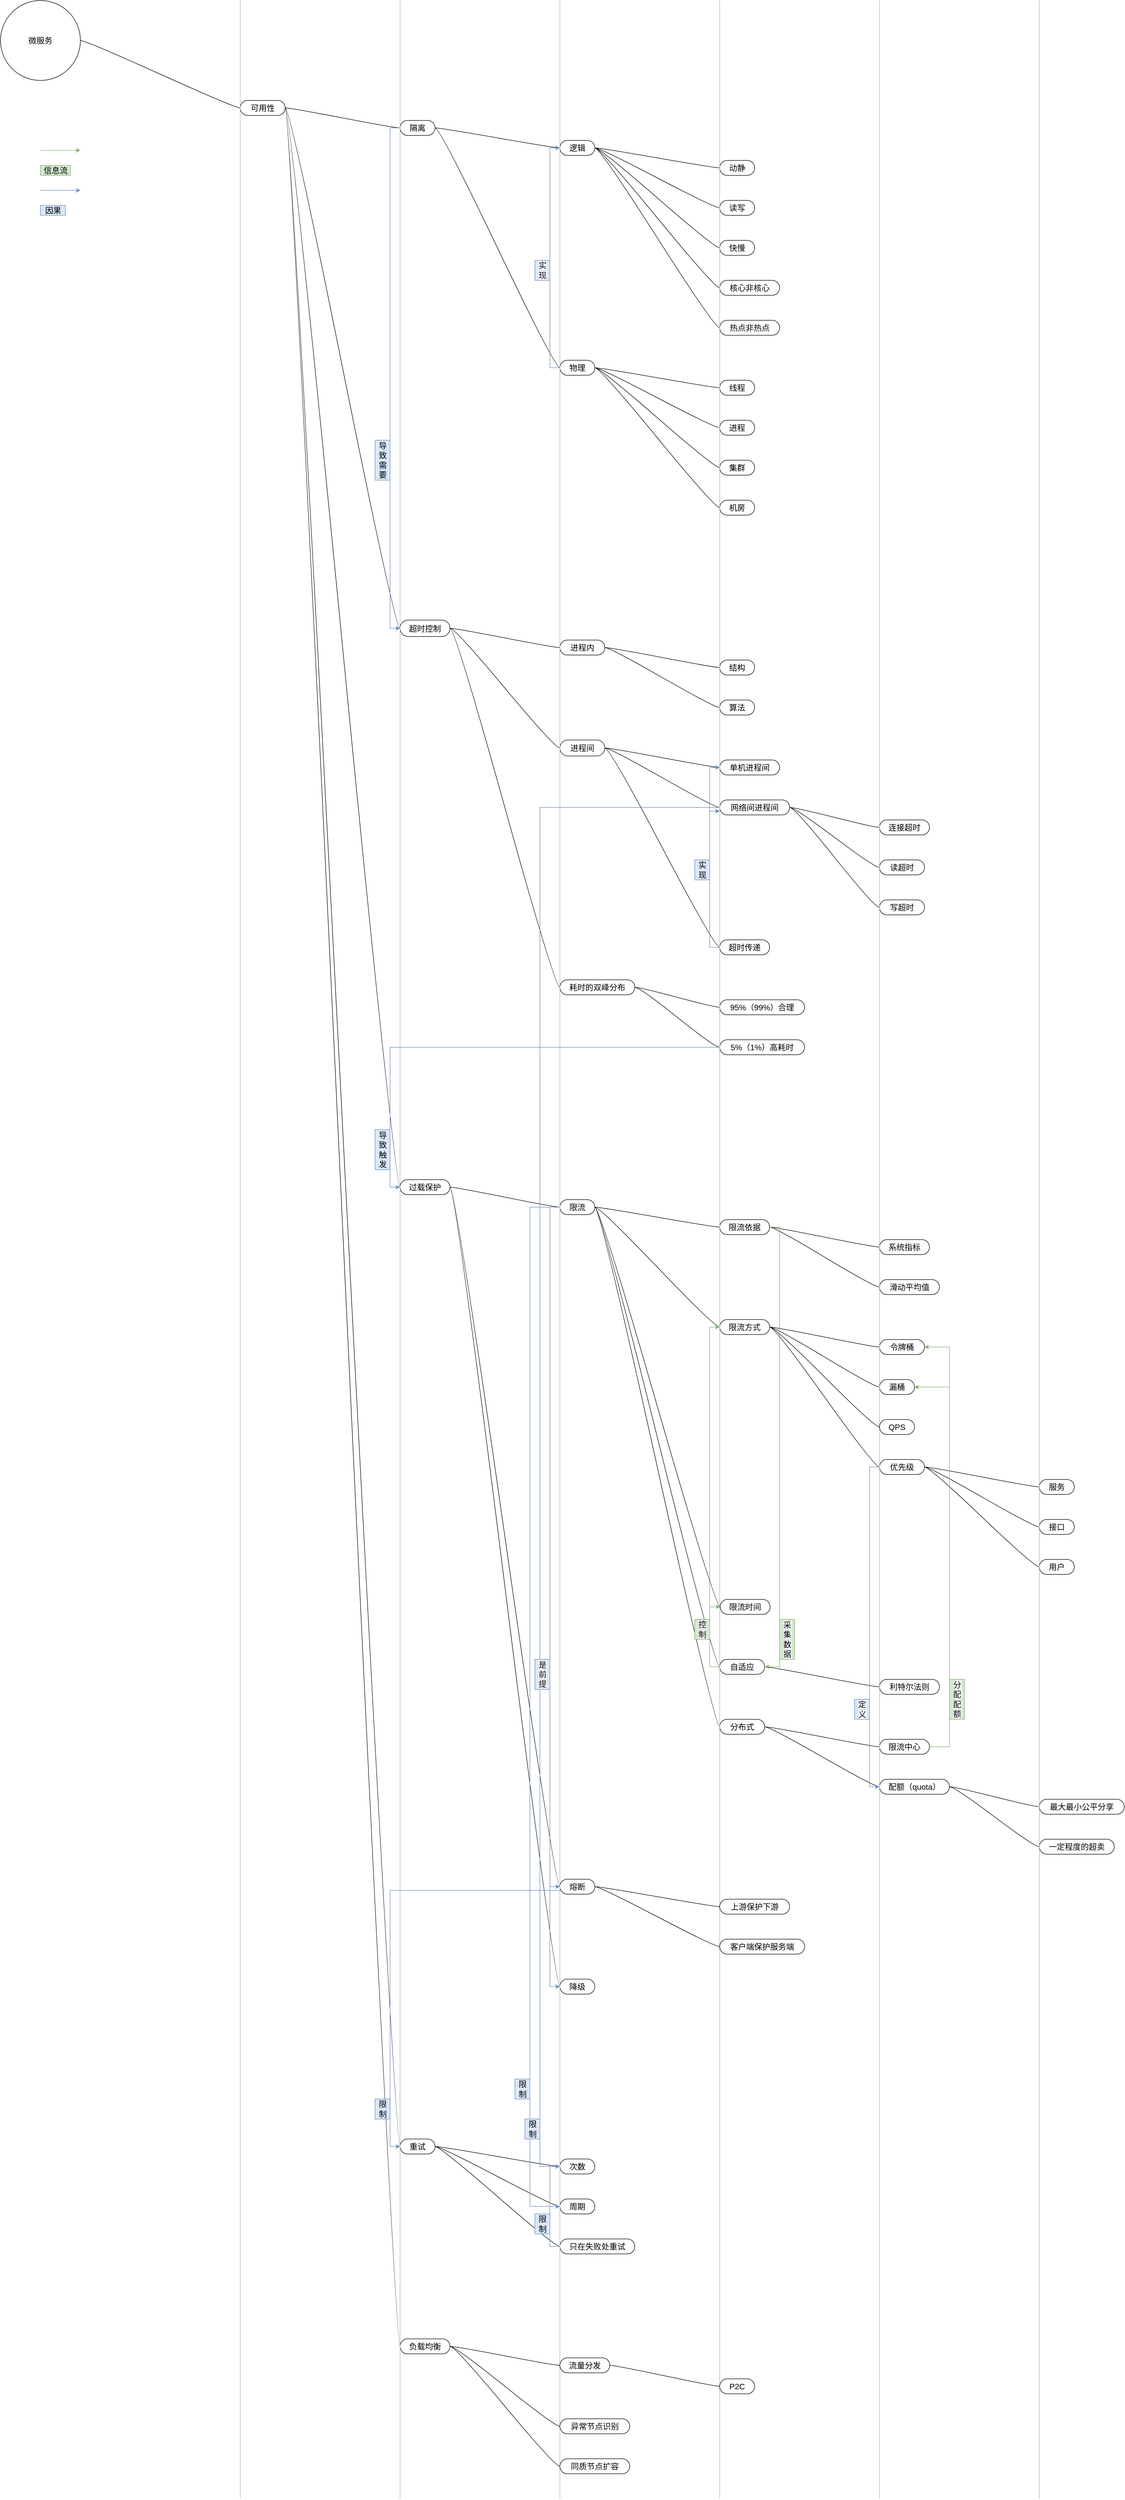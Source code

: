 <mxfile version="17.4.2" type="device"><diagram id="9COcht5TVfpXU1rthJ-t" name="第 1 页"><mxGraphModel dx="1039" dy="624" grid="1" gridSize="10" guides="0" tooltips="1" connect="1" arrows="0" fold="1" page="1" pageScale="1" pageWidth="827" pageHeight="1169" background="#ffffff" math="0" shadow="0"><root><mxCell id="0"/><mxCell id="1" parent="0"/><mxCell id="zFSZShTb8z0dHWRuu4Jk-1" value="微服务" style="ellipse;whiteSpace=wrap;html=1;align=center;newEdgeStyle={&quot;edgeStyle&quot;:&quot;entityRelationEdgeStyle&quot;,&quot;startArrow&quot;:&quot;none&quot;,&quot;endArrow&quot;:&quot;none&quot;,&quot;segment&quot;:10,&quot;curved&quot;:1};treeFolding=1;treeMoving=1;fontSize=16;" parent="1" vertex="1"><mxGeometry width="160" height="160" as="geometry"/></mxCell><mxCell id="ElblFFzt8Kea1feLO02b-1" value="可用性" style="whiteSpace=wrap;html=1;rounded=1;arcSize=50;align=center;verticalAlign=middle;strokeWidth=1;autosize=1;spacing=4;treeFolding=1;treeMoving=1;newEdgeStyle={&quot;edgeStyle&quot;:&quot;entityRelationEdgeStyle&quot;,&quot;startArrow&quot;:&quot;none&quot;,&quot;endArrow&quot;:&quot;none&quot;,&quot;segment&quot;:10,&quot;curved&quot;:1};fontSize=16;" vertex="1" parent="1"><mxGeometry x="480" y="200" width="90" height="30" as="geometry"/></mxCell><mxCell id="ElblFFzt8Kea1feLO02b-2" value="" style="edgeStyle=entityRelationEdgeStyle;startArrow=none;endArrow=none;segment=10;curved=1;rounded=0;fontSize=16;" edge="1" target="ElblFFzt8Kea1feLO02b-1" parent="1" source="zFSZShTb8z0dHWRuu4Jk-1"><mxGeometry relative="1" as="geometry"><mxPoint x="340" y="320" as="sourcePoint"/></mxGeometry></mxCell><mxCell id="ElblFFzt8Kea1feLO02b-3" value="隔离" style="whiteSpace=wrap;html=1;rounded=1;arcSize=50;align=center;verticalAlign=middle;strokeWidth=1;autosize=1;spacing=4;treeFolding=1;treeMoving=1;newEdgeStyle={&quot;edgeStyle&quot;:&quot;entityRelationEdgeStyle&quot;,&quot;startArrow&quot;:&quot;none&quot;,&quot;endArrow&quot;:&quot;none&quot;,&quot;segment&quot;:10,&quot;curved&quot;:1};fontSize=16;" vertex="1" parent="1"><mxGeometry x="800" y="240" width="70" height="30" as="geometry"/></mxCell><mxCell id="ElblFFzt8Kea1feLO02b-4" value="" style="edgeStyle=entityRelationEdgeStyle;startArrow=none;endArrow=none;segment=10;curved=1;rounded=0;fontSize=16;" edge="1" target="ElblFFzt8Kea1feLO02b-3" parent="1" source="ElblFFzt8Kea1feLO02b-1"><mxGeometry relative="1" as="geometry"><mxPoint x="610" y="360" as="sourcePoint"/></mxGeometry></mxCell><mxCell id="ElblFFzt8Kea1feLO02b-5" value="逻辑" style="whiteSpace=wrap;html=1;rounded=1;arcSize=50;align=center;verticalAlign=middle;strokeWidth=1;autosize=1;spacing=4;treeFolding=1;treeMoving=1;newEdgeStyle={&quot;edgeStyle&quot;:&quot;entityRelationEdgeStyle&quot;,&quot;startArrow&quot;:&quot;none&quot;,&quot;endArrow&quot;:&quot;none&quot;,&quot;segment&quot;:10,&quot;curved&quot;:1};fontSize=16;" vertex="1" parent="1"><mxGeometry x="1120" y="280" width="70" height="30" as="geometry"/></mxCell><mxCell id="ElblFFzt8Kea1feLO02b-6" value="" style="edgeStyle=entityRelationEdgeStyle;startArrow=none;endArrow=none;segment=10;curved=1;rounded=0;fontSize=16;" edge="1" target="ElblFFzt8Kea1feLO02b-5" parent="1" source="ElblFFzt8Kea1feLO02b-3"><mxGeometry relative="1" as="geometry"><mxPoint x="954" y="300" as="sourcePoint"/></mxGeometry></mxCell><mxCell id="ElblFFzt8Kea1feLO02b-7" value="动静" style="whiteSpace=wrap;html=1;rounded=1;arcSize=50;align=center;verticalAlign=middle;strokeWidth=1;autosize=1;spacing=4;treeFolding=1;treeMoving=1;newEdgeStyle={&quot;edgeStyle&quot;:&quot;entityRelationEdgeStyle&quot;,&quot;startArrow&quot;:&quot;none&quot;,&quot;endArrow&quot;:&quot;none&quot;,&quot;segment&quot;:10,&quot;curved&quot;:1};fontSize=16;" vertex="1" parent="1"><mxGeometry x="1440" y="320" width="70" height="30" as="geometry"/></mxCell><mxCell id="ElblFFzt8Kea1feLO02b-8" value="" style="edgeStyle=entityRelationEdgeStyle;startArrow=none;endArrow=none;segment=10;curved=1;rounded=0;fontSize=16;" edge="1" target="ElblFFzt8Kea1feLO02b-7" parent="1" source="ElblFFzt8Kea1feLO02b-5"><mxGeometry relative="1" as="geometry"><mxPoint x="1273" y="312" as="sourcePoint"/></mxGeometry></mxCell><mxCell id="ElblFFzt8Kea1feLO02b-9" value="读写" style="whiteSpace=wrap;html=1;rounded=1;arcSize=50;align=center;verticalAlign=middle;strokeWidth=1;autosize=1;spacing=4;treeFolding=1;treeMoving=1;newEdgeStyle={&quot;edgeStyle&quot;:&quot;entityRelationEdgeStyle&quot;,&quot;startArrow&quot;:&quot;none&quot;,&quot;endArrow&quot;:&quot;none&quot;,&quot;segment&quot;:10,&quot;curved&quot;:1};fontSize=16;" vertex="1" parent="1"><mxGeometry x="1440" y="400" width="70" height="30" as="geometry"/></mxCell><mxCell id="ElblFFzt8Kea1feLO02b-10" value="" style="edgeStyle=entityRelationEdgeStyle;startArrow=none;endArrow=none;segment=10;curved=1;rounded=0;fontSize=16;" edge="1" target="ElblFFzt8Kea1feLO02b-9" parent="1" source="ElblFFzt8Kea1feLO02b-5"><mxGeometry relative="1" as="geometry"><mxPoint x="1269" y="382" as="sourcePoint"/></mxGeometry></mxCell><mxCell id="ElblFFzt8Kea1feLO02b-13" value="核心非核心" style="whiteSpace=wrap;html=1;rounded=1;arcSize=50;align=center;verticalAlign=middle;strokeWidth=1;autosize=1;spacing=4;treeFolding=1;treeMoving=1;newEdgeStyle={&quot;edgeStyle&quot;:&quot;entityRelationEdgeStyle&quot;,&quot;startArrow&quot;:&quot;none&quot;,&quot;endArrow&quot;:&quot;none&quot;,&quot;segment&quot;:10,&quot;curved&quot;:1};fontSize=16;" vertex="1" parent="1"><mxGeometry x="1440" y="560" width="120" height="30" as="geometry"/></mxCell><mxCell id="ElblFFzt8Kea1feLO02b-14" value="" style="edgeStyle=entityRelationEdgeStyle;startArrow=none;endArrow=none;segment=10;curved=1;rounded=0;fontSize=16;" edge="1" target="ElblFFzt8Kea1feLO02b-13" parent="1" source="ElblFFzt8Kea1feLO02b-5"><mxGeometry relative="1" as="geometry"><mxPoint x="1185" y="455" as="sourcePoint"/></mxGeometry></mxCell><mxCell id="ElblFFzt8Kea1feLO02b-15" value="快慢" style="whiteSpace=wrap;html=1;rounded=1;arcSize=50;align=center;verticalAlign=middle;strokeWidth=1;autosize=1;spacing=4;treeFolding=1;treeMoving=1;newEdgeStyle={&quot;edgeStyle&quot;:&quot;entityRelationEdgeStyle&quot;,&quot;startArrow&quot;:&quot;none&quot;,&quot;endArrow&quot;:&quot;none&quot;,&quot;segment&quot;:10,&quot;curved&quot;:1};fontSize=16;" vertex="1" parent="1"><mxGeometry x="1440" y="480" width="70" height="30" as="geometry"/></mxCell><mxCell id="ElblFFzt8Kea1feLO02b-16" value="" style="edgeStyle=entityRelationEdgeStyle;startArrow=none;endArrow=none;segment=10;curved=1;rounded=0;fontSize=16;" edge="1" target="ElblFFzt8Kea1feLO02b-15" parent="1" source="ElblFFzt8Kea1feLO02b-5"><mxGeometry relative="1" as="geometry"><mxPoint x="1185" y="455" as="sourcePoint"/></mxGeometry></mxCell><mxCell id="ElblFFzt8Kea1feLO02b-17" value="热点非热点" style="whiteSpace=wrap;html=1;rounded=1;arcSize=50;align=center;verticalAlign=middle;strokeWidth=1;autosize=1;spacing=4;treeFolding=1;treeMoving=1;newEdgeStyle={&quot;edgeStyle&quot;:&quot;entityRelationEdgeStyle&quot;,&quot;startArrow&quot;:&quot;none&quot;,&quot;endArrow&quot;:&quot;none&quot;,&quot;segment&quot;:10,&quot;curved&quot;:1};fontSize=16;" vertex="1" parent="1"><mxGeometry x="1440" y="640" width="120" height="30" as="geometry"/></mxCell><mxCell id="ElblFFzt8Kea1feLO02b-18" value="" style="edgeStyle=entityRelationEdgeStyle;startArrow=none;endArrow=none;segment=10;curved=1;rounded=0;fontSize=16;" edge="1" target="ElblFFzt8Kea1feLO02b-17" parent="1" source="ElblFFzt8Kea1feLO02b-5"><mxGeometry relative="1" as="geometry"><mxPoint x="1185" y="455" as="sourcePoint"/></mxGeometry></mxCell><mxCell id="ElblFFzt8Kea1feLO02b-19" value="物理" style="whiteSpace=wrap;html=1;rounded=1;arcSize=50;align=center;verticalAlign=middle;strokeWidth=1;autosize=1;spacing=4;treeFolding=1;treeMoving=1;newEdgeStyle={&quot;edgeStyle&quot;:&quot;entityRelationEdgeStyle&quot;,&quot;startArrow&quot;:&quot;none&quot;,&quot;endArrow&quot;:&quot;none&quot;,&quot;segment&quot;:10,&quot;curved&quot;:1};fontSize=16;" vertex="1" parent="1"><mxGeometry x="1120" y="720" width="70" height="30" as="geometry"/></mxCell><mxCell id="ElblFFzt8Kea1feLO02b-20" value="" style="edgeStyle=entityRelationEdgeStyle;startArrow=none;endArrow=none;segment=10;curved=1;rounded=0;fontSize=16;" edge="1" target="ElblFFzt8Kea1feLO02b-19" parent="1" source="ElblFFzt8Kea1feLO02b-3"><mxGeometry relative="1" as="geometry"><mxPoint x="780" y="700" as="sourcePoint"/></mxGeometry></mxCell><mxCell id="ElblFFzt8Kea1feLO02b-21" value="线程" style="whiteSpace=wrap;html=1;rounded=1;arcSize=50;align=center;verticalAlign=middle;strokeWidth=1;autosize=1;spacing=4;treeFolding=1;treeMoving=1;newEdgeStyle={&quot;edgeStyle&quot;:&quot;entityRelationEdgeStyle&quot;,&quot;startArrow&quot;:&quot;none&quot;,&quot;endArrow&quot;:&quot;none&quot;,&quot;segment&quot;:10,&quot;curved&quot;:1};fontSize=16;" vertex="1" parent="1"><mxGeometry x="1440" y="760" width="70" height="30" as="geometry"/></mxCell><mxCell id="ElblFFzt8Kea1feLO02b-22" value="" style="edgeStyle=entityRelationEdgeStyle;startArrow=none;endArrow=none;segment=10;curved=1;rounded=0;fontSize=16;" edge="1" target="ElblFFzt8Kea1feLO02b-21" parent="1" source="ElblFFzt8Kea1feLO02b-19"><mxGeometry relative="1" as="geometry"><mxPoint x="1237" y="732" as="sourcePoint"/></mxGeometry></mxCell><mxCell id="ElblFFzt8Kea1feLO02b-23" value="进程" style="whiteSpace=wrap;html=1;rounded=1;arcSize=50;align=center;verticalAlign=middle;strokeWidth=1;autosize=1;spacing=4;treeFolding=1;treeMoving=1;newEdgeStyle={&quot;edgeStyle&quot;:&quot;entityRelationEdgeStyle&quot;,&quot;startArrow&quot;:&quot;none&quot;,&quot;endArrow&quot;:&quot;none&quot;,&quot;segment&quot;:10,&quot;curved&quot;:1};fontSize=16;" vertex="1" parent="1"><mxGeometry x="1440" y="840" width="70" height="30" as="geometry"/></mxCell><mxCell id="ElblFFzt8Kea1feLO02b-24" value="" style="edgeStyle=entityRelationEdgeStyle;startArrow=none;endArrow=none;segment=10;curved=1;rounded=0;fontSize=16;" edge="1" target="ElblFFzt8Kea1feLO02b-23" parent="1" source="ElblFFzt8Kea1feLO02b-19"><mxGeometry relative="1" as="geometry"><mxPoint x="1230" y="804" as="sourcePoint"/></mxGeometry></mxCell><mxCell id="ElblFFzt8Kea1feLO02b-25" value="集群" style="whiteSpace=wrap;html=1;rounded=1;arcSize=50;align=center;verticalAlign=middle;strokeWidth=1;autosize=1;spacing=4;treeFolding=1;treeMoving=1;newEdgeStyle={&quot;edgeStyle&quot;:&quot;entityRelationEdgeStyle&quot;,&quot;startArrow&quot;:&quot;none&quot;,&quot;endArrow&quot;:&quot;none&quot;,&quot;segment&quot;:10,&quot;curved&quot;:1};fontSize=16;" vertex="1" parent="1"><mxGeometry x="1440" y="920" width="70" height="30" as="geometry"/></mxCell><mxCell id="ElblFFzt8Kea1feLO02b-26" value="" style="edgeStyle=entityRelationEdgeStyle;startArrow=none;endArrow=none;segment=10;curved=1;rounded=0;fontSize=16;" edge="1" target="ElblFFzt8Kea1feLO02b-25" parent="1" source="ElblFFzt8Kea1feLO02b-19"><mxGeometry relative="1" as="geometry"><mxPoint x="1243" y="864" as="sourcePoint"/></mxGeometry></mxCell><mxCell id="ElblFFzt8Kea1feLO02b-27" value="机房" style="whiteSpace=wrap;html=1;rounded=1;arcSize=50;align=center;verticalAlign=middle;strokeWidth=1;autosize=1;spacing=4;treeFolding=1;treeMoving=1;newEdgeStyle={&quot;edgeStyle&quot;:&quot;entityRelationEdgeStyle&quot;,&quot;startArrow&quot;:&quot;none&quot;,&quot;endArrow&quot;:&quot;none&quot;,&quot;segment&quot;:10,&quot;curved&quot;:1};fontSize=16;" vertex="1" parent="1"><mxGeometry x="1440" y="1000" width="70" height="30" as="geometry"/></mxCell><mxCell id="ElblFFzt8Kea1feLO02b-28" value="" style="edgeStyle=entityRelationEdgeStyle;startArrow=none;endArrow=none;segment=10;curved=1;rounded=0;fontSize=16;" edge="1" target="ElblFFzt8Kea1feLO02b-27" parent="1" source="ElblFFzt8Kea1feLO02b-19"><mxGeometry relative="1" as="geometry"><mxPoint x="1249" y="946" as="sourcePoint"/></mxGeometry></mxCell><mxCell id="ElblFFzt8Kea1feLO02b-30" value="超时控制" style="whiteSpace=wrap;html=1;rounded=1;arcSize=50;align=center;verticalAlign=middle;strokeWidth=1;autosize=1;spacing=4;treeFolding=1;treeMoving=1;newEdgeStyle={&quot;edgeStyle&quot;:&quot;entityRelationEdgeStyle&quot;,&quot;startArrow&quot;:&quot;none&quot;,&quot;endArrow&quot;:&quot;none&quot;,&quot;segment&quot;:10,&quot;curved&quot;:1};fontSize=16;" vertex="1" parent="1"><mxGeometry x="800" y="1240" width="100" height="33" as="geometry"/></mxCell><mxCell id="ElblFFzt8Kea1feLO02b-31" value="" style="edgeStyle=entityRelationEdgeStyle;startArrow=none;endArrow=none;segment=10;curved=1;rounded=0;fontSize=16;" edge="1" target="ElblFFzt8Kea1feLO02b-30" parent="1" source="ElblFFzt8Kea1feLO02b-1"><mxGeometry relative="1" as="geometry"><mxPoint x="470" y="570" as="sourcePoint"/></mxGeometry></mxCell><mxCell id="ElblFFzt8Kea1feLO02b-32" value="进程内" style="whiteSpace=wrap;html=1;rounded=1;arcSize=50;align=center;verticalAlign=middle;strokeWidth=1;autosize=1;spacing=4;treeFolding=1;treeMoving=1;newEdgeStyle={&quot;edgeStyle&quot;:&quot;entityRelationEdgeStyle&quot;,&quot;startArrow&quot;:&quot;none&quot;,&quot;endArrow&quot;:&quot;none&quot;,&quot;segment&quot;:10,&quot;curved&quot;:1};fontSize=16;" vertex="1" parent="1"><mxGeometry x="1120" y="1280" width="90" height="30" as="geometry"/></mxCell><mxCell id="ElblFFzt8Kea1feLO02b-33" value="" style="edgeStyle=entityRelationEdgeStyle;startArrow=none;endArrow=none;segment=10;curved=1;rounded=0;fontSize=16;" edge="1" target="ElblFFzt8Kea1feLO02b-32" parent="1" source="ElblFFzt8Kea1feLO02b-30"><mxGeometry relative="1" as="geometry"><mxPoint x="861" y="1090" as="sourcePoint"/></mxGeometry></mxCell><mxCell id="ElblFFzt8Kea1feLO02b-34" value="进程间" style="whiteSpace=wrap;html=1;rounded=1;arcSize=50;align=center;verticalAlign=middle;strokeWidth=1;autosize=1;spacing=4;treeFolding=1;treeMoving=1;newEdgeStyle={&quot;edgeStyle&quot;:&quot;entityRelationEdgeStyle&quot;,&quot;startArrow&quot;:&quot;none&quot;,&quot;endArrow&quot;:&quot;none&quot;,&quot;segment&quot;:10,&quot;curved&quot;:1};fontSize=16;" vertex="1" parent="1"><mxGeometry x="1120" y="1480" width="90" height="32" as="geometry"/></mxCell><mxCell id="ElblFFzt8Kea1feLO02b-35" value="" style="edgeStyle=entityRelationEdgeStyle;startArrow=none;endArrow=none;segment=10;curved=1;rounded=0;fontSize=16;" edge="1" target="ElblFFzt8Kea1feLO02b-34" parent="1" source="ElblFFzt8Kea1feLO02b-30"><mxGeometry relative="1" as="geometry"><mxPoint x="865" y="1160" as="sourcePoint"/></mxGeometry></mxCell><mxCell id="ElblFFzt8Kea1feLO02b-36" value="耗时的双峰分布" style="whiteSpace=wrap;html=1;rounded=1;arcSize=50;align=center;verticalAlign=middle;strokeWidth=1;autosize=1;spacing=4;treeFolding=1;treeMoving=1;newEdgeStyle={&quot;edgeStyle&quot;:&quot;entityRelationEdgeStyle&quot;,&quot;startArrow&quot;:&quot;none&quot;,&quot;endArrow&quot;:&quot;none&quot;,&quot;segment&quot;:10,&quot;curved&quot;:1};fontSize=16;" vertex="1" parent="1"><mxGeometry x="1120" y="1960" width="150" height="30" as="geometry"/></mxCell><mxCell id="ElblFFzt8Kea1feLO02b-37" value="" style="edgeStyle=entityRelationEdgeStyle;startArrow=none;endArrow=none;segment=10;curved=1;rounded=0;fontSize=16;" edge="1" target="ElblFFzt8Kea1feLO02b-36" parent="1" source="ElblFFzt8Kea1feLO02b-30"><mxGeometry relative="1" as="geometry"><mxPoint x="960" y="1250" as="sourcePoint"/></mxGeometry></mxCell><mxCell id="ElblFFzt8Kea1feLO02b-38" value="连接超时" style="whiteSpace=wrap;html=1;rounded=1;arcSize=50;align=center;verticalAlign=middle;strokeWidth=1;autosize=1;spacing=4;treeFolding=1;treeMoving=1;newEdgeStyle={&quot;edgeStyle&quot;:&quot;entityRelationEdgeStyle&quot;,&quot;startArrow&quot;:&quot;none&quot;,&quot;endArrow&quot;:&quot;none&quot;,&quot;segment&quot;:10,&quot;curved&quot;:1};fontSize=16;" vertex="1" parent="1"><mxGeometry x="1760" y="1640" width="100" height="30" as="geometry"/></mxCell><mxCell id="ElblFFzt8Kea1feLO02b-39" value="" style="edgeStyle=entityRelationEdgeStyle;startArrow=none;endArrow=none;segment=10;curved=1;rounded=0;fontSize=16;" edge="1" target="ElblFFzt8Kea1feLO02b-38" parent="1" source="ElblFFzt8Kea1feLO02b-100"><mxGeometry relative="1" as="geometry"><mxPoint x="1320" y="1400" as="sourcePoint"/></mxGeometry></mxCell><mxCell id="ElblFFzt8Kea1feLO02b-40" value="读超时" style="whiteSpace=wrap;html=1;rounded=1;arcSize=50;align=center;verticalAlign=middle;strokeWidth=1;autosize=1;spacing=4;treeFolding=1;treeMoving=1;newEdgeStyle={&quot;edgeStyle&quot;:&quot;entityRelationEdgeStyle&quot;,&quot;startArrow&quot;:&quot;none&quot;,&quot;endArrow&quot;:&quot;none&quot;,&quot;segment&quot;:10,&quot;curved&quot;:1};fontSize=16;" vertex="1" parent="1"><mxGeometry x="1760" y="1720" width="90" height="30" as="geometry"/></mxCell><mxCell id="ElblFFzt8Kea1feLO02b-41" value="" style="edgeStyle=entityRelationEdgeStyle;startArrow=none;endArrow=none;segment=10;curved=1;rounded=0;fontSize=16;" edge="1" target="ElblFFzt8Kea1feLO02b-40" parent="1" source="ElblFFzt8Kea1feLO02b-100"><mxGeometry relative="1" as="geometry"><mxPoint x="1320" y="1460" as="sourcePoint"/></mxGeometry></mxCell><mxCell id="ElblFFzt8Kea1feLO02b-42" value="写超时" style="whiteSpace=wrap;html=1;rounded=1;arcSize=50;align=center;verticalAlign=middle;strokeWidth=1;autosize=1;spacing=4;treeFolding=1;treeMoving=1;newEdgeStyle={&quot;edgeStyle&quot;:&quot;entityRelationEdgeStyle&quot;,&quot;startArrow&quot;:&quot;none&quot;,&quot;endArrow&quot;:&quot;none&quot;,&quot;segment&quot;:10,&quot;curved&quot;:1};fontSize=16;" vertex="1" parent="1"><mxGeometry x="1760" y="1800" width="90" height="30" as="geometry"/></mxCell><mxCell id="ElblFFzt8Kea1feLO02b-43" value="" style="edgeStyle=entityRelationEdgeStyle;startArrow=none;endArrow=none;segment=10;curved=1;rounded=0;fontSize=16;" edge="1" target="ElblFFzt8Kea1feLO02b-42" parent="1" source="ElblFFzt8Kea1feLO02b-100"><mxGeometry relative="1" as="geometry"><mxPoint x="1320" y="1518" as="sourcePoint"/></mxGeometry></mxCell><mxCell id="ElblFFzt8Kea1feLO02b-44" value="过载保护" style="whiteSpace=wrap;html=1;rounded=1;arcSize=50;align=center;verticalAlign=middle;strokeWidth=1;autosize=1;spacing=4;treeFolding=1;treeMoving=1;newEdgeStyle={&quot;edgeStyle&quot;:&quot;entityRelationEdgeStyle&quot;,&quot;startArrow&quot;:&quot;none&quot;,&quot;endArrow&quot;:&quot;none&quot;,&quot;segment&quot;:10,&quot;curved&quot;:1};fontSize=16;" vertex="1" parent="1"><mxGeometry x="800" y="2360" width="100" height="30" as="geometry"/></mxCell><mxCell id="ElblFFzt8Kea1feLO02b-45" value="" style="edgeStyle=entityRelationEdgeStyle;startArrow=none;endArrow=none;segment=10;curved=1;rounded=0;fontSize=16;" edge="1" target="ElblFFzt8Kea1feLO02b-44" parent="1" source="ElblFFzt8Kea1feLO02b-1"><mxGeometry relative="1" as="geometry"><mxPoint x="550" y="770" as="sourcePoint"/></mxGeometry></mxCell><mxCell id="ElblFFzt8Kea1feLO02b-46" value="限流" style="whiteSpace=wrap;html=1;rounded=1;arcSize=50;align=center;verticalAlign=middle;strokeWidth=1;autosize=1;spacing=4;treeFolding=1;treeMoving=1;newEdgeStyle={&quot;edgeStyle&quot;:&quot;entityRelationEdgeStyle&quot;,&quot;startArrow&quot;:&quot;none&quot;,&quot;endArrow&quot;:&quot;none&quot;,&quot;segment&quot;:10,&quot;curved&quot;:1};fontSize=16;" vertex="1" parent="1"><mxGeometry x="1120" y="2400" width="70" height="30" as="geometry"/></mxCell><mxCell id="ElblFFzt8Kea1feLO02b-47" value="" style="edgeStyle=entityRelationEdgeStyle;startArrow=none;endArrow=none;segment=10;curved=1;rounded=0;fontSize=16;" edge="1" target="ElblFFzt8Kea1feLO02b-46" parent="1" source="ElblFFzt8Kea1feLO02b-44"><mxGeometry relative="1" as="geometry"><mxPoint x="960" y="2298" as="sourcePoint"/></mxGeometry></mxCell><mxCell id="ElblFFzt8Kea1feLO02b-48" value="令牌桶" style="whiteSpace=wrap;html=1;rounded=1;arcSize=50;align=center;verticalAlign=middle;strokeWidth=1;autosize=1;spacing=4;treeFolding=1;treeMoving=1;newEdgeStyle={&quot;edgeStyle&quot;:&quot;entityRelationEdgeStyle&quot;,&quot;startArrow&quot;:&quot;none&quot;,&quot;endArrow&quot;:&quot;none&quot;,&quot;segment&quot;:10,&quot;curved&quot;:1};fontSize=16;" vertex="1" parent="1"><mxGeometry x="1760" y="2680" width="90" height="30" as="geometry"/></mxCell><mxCell id="ElblFFzt8Kea1feLO02b-49" value="" style="edgeStyle=entityRelationEdgeStyle;startArrow=none;endArrow=none;segment=10;curved=1;rounded=0;fontSize=16;" edge="1" target="ElblFFzt8Kea1feLO02b-48" parent="1" source="ElblFFzt8Kea1feLO02b-66"><mxGeometry relative="1" as="geometry"><mxPoint x="1499" y="2648" as="sourcePoint"/></mxGeometry></mxCell><mxCell id="ElblFFzt8Kea1feLO02b-50" value="漏桶" style="whiteSpace=wrap;html=1;rounded=1;arcSize=50;align=center;verticalAlign=middle;strokeWidth=1;autosize=1;spacing=4;treeFolding=1;treeMoving=1;newEdgeStyle={&quot;edgeStyle&quot;:&quot;entityRelationEdgeStyle&quot;,&quot;startArrow&quot;:&quot;none&quot;,&quot;endArrow&quot;:&quot;none&quot;,&quot;segment&quot;:10,&quot;curved&quot;:1};fontSize=16;" vertex="1" parent="1"><mxGeometry x="1760" y="2760" width="70" height="30" as="geometry"/></mxCell><mxCell id="ElblFFzt8Kea1feLO02b-51" value="" style="edgeStyle=entityRelationEdgeStyle;startArrow=none;endArrow=none;segment=10;curved=1;rounded=0;fontSize=16;" edge="1" target="ElblFFzt8Kea1feLO02b-50" parent="1" source="ElblFFzt8Kea1feLO02b-66"><mxGeometry relative="1" as="geometry"><mxPoint x="1479" y="2708" as="sourcePoint"/></mxGeometry></mxCell><mxCell id="ElblFFzt8Kea1feLO02b-54" value="用户" style="whiteSpace=wrap;html=1;rounded=1;arcSize=50;align=center;verticalAlign=middle;strokeWidth=1;autosize=1;spacing=4;treeFolding=1;treeMoving=1;newEdgeStyle={&quot;edgeStyle&quot;:&quot;entityRelationEdgeStyle&quot;,&quot;startArrow&quot;:&quot;none&quot;,&quot;endArrow&quot;:&quot;none&quot;,&quot;segment&quot;:10,&quot;curved&quot;:1};fontSize=16;" vertex="1" parent="1"><mxGeometry x="2080" y="3120" width="70" height="30" as="geometry"/></mxCell><mxCell id="ElblFFzt8Kea1feLO02b-55" value="" style="edgeStyle=entityRelationEdgeStyle;startArrow=none;endArrow=none;segment=10;curved=1;rounded=0;fontSize=16;" edge="1" target="ElblFFzt8Kea1feLO02b-54" parent="1" source="ElblFFzt8Kea1feLO02b-147"><mxGeometry relative="1" as="geometry"><mxPoint x="1534" y="2842" as="sourcePoint"/></mxGeometry></mxCell><mxCell id="ElblFFzt8Kea1feLO02b-56" value="自适应" style="whiteSpace=wrap;html=1;rounded=1;arcSize=50;align=center;verticalAlign=middle;strokeWidth=1;autosize=1;spacing=4;treeFolding=1;treeMoving=1;newEdgeStyle={&quot;edgeStyle&quot;:&quot;entityRelationEdgeStyle&quot;,&quot;startArrow&quot;:&quot;none&quot;,&quot;endArrow&quot;:&quot;none&quot;,&quot;segment&quot;:10,&quot;curved&quot;:1};fontSize=16;" vertex="1" parent="1"><mxGeometry x="1440" y="3320" width="90" height="30" as="geometry"/></mxCell><mxCell id="ElblFFzt8Kea1feLO02b-57" value="" style="edgeStyle=entityRelationEdgeStyle;startArrow=none;endArrow=none;segment=10;curved=1;rounded=0;fontSize=16;" edge="1" target="ElblFFzt8Kea1feLO02b-56" parent="1" source="ElblFFzt8Kea1feLO02b-46"><mxGeometry relative="1" as="geometry"><mxPoint x="1210" y="2554" as="sourcePoint"/></mxGeometry></mxCell><mxCell id="ElblFFzt8Kea1feLO02b-58" value="限流依据" style="whiteSpace=wrap;html=1;rounded=1;arcSize=50;align=center;verticalAlign=middle;strokeWidth=1;autosize=1;spacing=4;treeFolding=1;treeMoving=1;newEdgeStyle={&quot;edgeStyle&quot;:&quot;entityRelationEdgeStyle&quot;,&quot;startArrow&quot;:&quot;none&quot;,&quot;endArrow&quot;:&quot;none&quot;,&quot;segment&quot;:10,&quot;curved&quot;:1};fontSize=16;" vertex="1" parent="1"><mxGeometry x="1440" y="2440" width="100" height="30" as="geometry"/></mxCell><mxCell id="ElblFFzt8Kea1feLO02b-60" value="利特尔法则" style="whiteSpace=wrap;html=1;rounded=1;arcSize=50;align=center;verticalAlign=middle;strokeWidth=1;autosize=1;spacing=4;treeFolding=1;treeMoving=1;newEdgeStyle={&quot;edgeStyle&quot;:&quot;entityRelationEdgeStyle&quot;,&quot;startArrow&quot;:&quot;none&quot;,&quot;endArrow&quot;:&quot;none&quot;,&quot;segment&quot;:10,&quot;curved&quot;:1};fontSize=16;" vertex="1" parent="1"><mxGeometry x="1760" y="3360" width="120" height="30" as="geometry"/></mxCell><mxCell id="ElblFFzt8Kea1feLO02b-61" value="" style="edgeStyle=entityRelationEdgeStyle;startArrow=none;endArrow=none;segment=10;curved=1;rounded=0;fontSize=16;" edge="1" target="ElblFFzt8Kea1feLO02b-60" parent="1" source="ElblFFzt8Kea1feLO02b-56"><mxGeometry relative="1" as="geometry"><mxPoint x="1400" y="3172" as="sourcePoint"/></mxGeometry></mxCell><mxCell id="ElblFFzt8Kea1feLO02b-62" value="滑动平均值" style="whiteSpace=wrap;html=1;rounded=1;arcSize=50;align=center;verticalAlign=middle;strokeWidth=1;autosize=1;spacing=4;treeFolding=1;treeMoving=1;newEdgeStyle={&quot;edgeStyle&quot;:&quot;entityRelationEdgeStyle&quot;,&quot;startArrow&quot;:&quot;none&quot;,&quot;endArrow&quot;:&quot;none&quot;,&quot;segment&quot;:10,&quot;curved&quot;:1};fontSize=16;" vertex="1" parent="1"><mxGeometry x="1760" y="2560" width="120" height="30" as="geometry"/></mxCell><mxCell id="ElblFFzt8Kea1feLO02b-63" value="" style="edgeStyle=entityRelationEdgeStyle;startArrow=none;endArrow=none;segment=10;curved=1;rounded=0;fontSize=16;" edge="1" target="ElblFFzt8Kea1feLO02b-62" parent="1" source="ElblFFzt8Kea1feLO02b-58"><mxGeometry relative="1" as="geometry"><mxPoint x="1670" y="2520" as="sourcePoint"/></mxGeometry></mxCell><mxCell id="ElblFFzt8Kea1feLO02b-65" value="" style="edgeStyle=entityRelationEdgeStyle;startArrow=none;endArrow=none;segment=10;curved=1;rounded=0;fontSize=16;" edge="1" target="ElblFFzt8Kea1feLO02b-58" parent="1" source="ElblFFzt8Kea1feLO02b-46"><mxGeometry relative="1" as="geometry"><mxPoint x="1240" y="2340" as="sourcePoint"/><mxPoint x="1400" y="2225" as="targetPoint"/></mxGeometry></mxCell><mxCell id="ElblFFzt8Kea1feLO02b-66" value="限流方式" style="whiteSpace=wrap;html=1;rounded=1;arcSize=50;align=center;verticalAlign=middle;strokeWidth=1;autosize=1;spacing=4;treeFolding=1;treeMoving=1;newEdgeStyle={&quot;edgeStyle&quot;:&quot;entityRelationEdgeStyle&quot;,&quot;startArrow&quot;:&quot;none&quot;,&quot;endArrow&quot;:&quot;none&quot;,&quot;segment&quot;:10,&quot;curved&quot;:1};fontSize=16;" vertex="1" parent="1"><mxGeometry x="1440" y="2640" width="100" height="30" as="geometry"/></mxCell><mxCell id="ElblFFzt8Kea1feLO02b-67" value="" style="edgeStyle=entityRelationEdgeStyle;startArrow=none;endArrow=none;segment=10;curved=1;rounded=0;fontSize=16;" edge="1" target="ElblFFzt8Kea1feLO02b-66" parent="1" source="ElblFFzt8Kea1feLO02b-46"><mxGeometry relative="1" as="geometry"><mxPoint x="1280" y="2288" as="sourcePoint"/></mxGeometry></mxCell><mxCell id="ElblFFzt8Kea1feLO02b-69" value="分布式" style="whiteSpace=wrap;html=1;rounded=1;arcSize=50;align=center;verticalAlign=middle;strokeWidth=1;autosize=1;spacing=4;treeFolding=1;treeMoving=1;newEdgeStyle={&quot;edgeStyle&quot;:&quot;entityRelationEdgeStyle&quot;,&quot;startArrow&quot;:&quot;none&quot;,&quot;endArrow&quot;:&quot;none&quot;,&quot;segment&quot;:10,&quot;curved&quot;:1};fontSize=16;" vertex="1" parent="1"><mxGeometry x="1440" y="3440" width="90" height="30" as="geometry"/></mxCell><mxCell id="ElblFFzt8Kea1feLO02b-70" value="" style="edgeStyle=entityRelationEdgeStyle;startArrow=none;endArrow=none;segment=10;curved=1;rounded=0;fontSize=16;" edge="1" target="ElblFFzt8Kea1feLO02b-69" parent="1" source="ElblFFzt8Kea1feLO02b-46"><mxGeometry relative="1" as="geometry"><mxPoint x="1174" y="2656" as="sourcePoint"/></mxGeometry></mxCell><mxCell id="ElblFFzt8Kea1feLO02b-71" value="熔断" style="whiteSpace=wrap;html=1;rounded=1;arcSize=50;align=center;verticalAlign=middle;strokeWidth=1;autosize=1;spacing=4;treeFolding=1;treeMoving=1;newEdgeStyle={&quot;edgeStyle&quot;:&quot;entityRelationEdgeStyle&quot;,&quot;startArrow&quot;:&quot;none&quot;,&quot;endArrow&quot;:&quot;none&quot;,&quot;segment&quot;:10,&quot;curved&quot;:1};fontSize=16;" vertex="1" parent="1"><mxGeometry x="1120" y="3760" width="70" height="30" as="geometry"/></mxCell><mxCell id="ElblFFzt8Kea1feLO02b-72" value="" style="edgeStyle=entityRelationEdgeStyle;startArrow=none;endArrow=none;segment=10;curved=1;rounded=0;fontSize=16;" edge="1" target="ElblFFzt8Kea1feLO02b-71" parent="1" source="ElblFFzt8Kea1feLO02b-44"><mxGeometry relative="1" as="geometry"><mxPoint x="950" y="2606" as="sourcePoint"/></mxGeometry></mxCell><mxCell id="ElblFFzt8Kea1feLO02b-73" value="降级" style="whiteSpace=wrap;html=1;rounded=1;arcSize=50;align=center;verticalAlign=middle;strokeWidth=1;autosize=1;spacing=4;treeFolding=1;treeMoving=1;newEdgeStyle={&quot;edgeStyle&quot;:&quot;entityRelationEdgeStyle&quot;,&quot;startArrow&quot;:&quot;none&quot;,&quot;endArrow&quot;:&quot;none&quot;,&quot;segment&quot;:10,&quot;curved&quot;:1};fontSize=16;" vertex="1" parent="1"><mxGeometry x="1120" y="3960" width="70" height="30" as="geometry"/></mxCell><mxCell id="ElblFFzt8Kea1feLO02b-74" value="" style="edgeStyle=entityRelationEdgeStyle;startArrow=none;endArrow=none;segment=10;curved=1;rounded=0;fontSize=16;" edge="1" target="ElblFFzt8Kea1feLO02b-73" parent="1" source="ElblFFzt8Kea1feLO02b-44"><mxGeometry relative="1" as="geometry"><mxPoint x="950" y="2666" as="sourcePoint"/></mxGeometry></mxCell><mxCell id="ElblFFzt8Kea1feLO02b-75" value="重试" style="whiteSpace=wrap;html=1;rounded=1;arcSize=50;align=center;verticalAlign=middle;strokeWidth=1;autosize=1;spacing=4;treeFolding=1;treeMoving=1;newEdgeStyle={&quot;edgeStyle&quot;:&quot;entityRelationEdgeStyle&quot;,&quot;startArrow&quot;:&quot;none&quot;,&quot;endArrow&quot;:&quot;none&quot;,&quot;segment&quot;:10,&quot;curved&quot;:1};fontSize=16;" vertex="1" parent="1"><mxGeometry x="800" y="4280" width="70" height="30" as="geometry"/></mxCell><mxCell id="ElblFFzt8Kea1feLO02b-76" value="" style="edgeStyle=entityRelationEdgeStyle;startArrow=none;endArrow=none;segment=10;curved=1;rounded=0;fontSize=16;" edge="1" target="ElblFFzt8Kea1feLO02b-75" parent="1" source="ElblFFzt8Kea1feLO02b-1"><mxGeometry relative="1" as="geometry"><mxPoint x="500" y="850" as="sourcePoint"/></mxGeometry></mxCell><mxCell id="ElblFFzt8Kea1feLO02b-77" value="次数" style="whiteSpace=wrap;html=1;rounded=1;arcSize=50;align=center;verticalAlign=middle;strokeWidth=1;autosize=1;spacing=4;treeFolding=1;treeMoving=1;newEdgeStyle={&quot;edgeStyle&quot;:&quot;entityRelationEdgeStyle&quot;,&quot;startArrow&quot;:&quot;none&quot;,&quot;endArrow&quot;:&quot;none&quot;,&quot;segment&quot;:10,&quot;curved&quot;:1};fontSize=16;" vertex="1" parent="1"><mxGeometry x="1120" y="4320" width="70" height="30" as="geometry"/></mxCell><mxCell id="ElblFFzt8Kea1feLO02b-78" value="" style="edgeStyle=entityRelationEdgeStyle;startArrow=none;endArrow=none;segment=10;curved=1;rounded=0;fontSize=16;" edge="1" target="ElblFFzt8Kea1feLO02b-77" parent="1" source="ElblFFzt8Kea1feLO02b-75"><mxGeometry relative="1" as="geometry"><mxPoint x="939" y="4230" as="sourcePoint"/></mxGeometry></mxCell><mxCell id="ElblFFzt8Kea1feLO02b-79" value="周期" style="whiteSpace=wrap;html=1;rounded=1;arcSize=50;align=center;verticalAlign=middle;strokeWidth=1;autosize=1;spacing=4;treeFolding=1;treeMoving=1;newEdgeStyle={&quot;edgeStyle&quot;:&quot;entityRelationEdgeStyle&quot;,&quot;startArrow&quot;:&quot;none&quot;,&quot;endArrow&quot;:&quot;none&quot;,&quot;segment&quot;:10,&quot;curved&quot;:1};fontSize=16;" vertex="1" parent="1"><mxGeometry x="1120" y="4400" width="70" height="30" as="geometry"/></mxCell><mxCell id="ElblFFzt8Kea1feLO02b-80" value="" style="edgeStyle=entityRelationEdgeStyle;startArrow=none;endArrow=none;segment=10;curved=1;rounded=0;fontSize=16;" edge="1" target="ElblFFzt8Kea1feLO02b-79" parent="1" source="ElblFFzt8Kea1feLO02b-75"><mxGeometry relative="1" as="geometry"><mxPoint x="943" y="4310" as="sourcePoint"/></mxGeometry></mxCell><mxCell id="ElblFFzt8Kea1feLO02b-81" value="只在失败处重试" style="whiteSpace=wrap;html=1;rounded=1;arcSize=50;align=center;verticalAlign=middle;strokeWidth=1;autosize=1;spacing=4;treeFolding=1;treeMoving=1;newEdgeStyle={&quot;edgeStyle&quot;:&quot;entityRelationEdgeStyle&quot;,&quot;startArrow&quot;:&quot;none&quot;,&quot;endArrow&quot;:&quot;none&quot;,&quot;segment&quot;:10,&quot;curved&quot;:1};fontSize=16;" vertex="1" parent="1"><mxGeometry x="1120" y="4480" width="150" height="30" as="geometry"/></mxCell><mxCell id="ElblFFzt8Kea1feLO02b-82" value="" style="edgeStyle=entityRelationEdgeStyle;startArrow=none;endArrow=none;segment=10;curved=1;rounded=0;fontSize=16;" edge="1" target="ElblFFzt8Kea1feLO02b-81" parent="1" source="ElblFFzt8Kea1feLO02b-75"><mxGeometry relative="1" as="geometry"><mxPoint x="943" y="4370" as="sourcePoint"/></mxGeometry></mxCell><mxCell id="ElblFFzt8Kea1feLO02b-83" value="负载均衡" style="whiteSpace=wrap;html=1;rounded=1;arcSize=50;align=center;verticalAlign=middle;strokeWidth=1;autosize=1;spacing=4;treeFolding=1;treeMoving=1;newEdgeStyle={&quot;edgeStyle&quot;:&quot;entityRelationEdgeStyle&quot;,&quot;startArrow&quot;:&quot;none&quot;,&quot;endArrow&quot;:&quot;none&quot;,&quot;segment&quot;:10,&quot;curved&quot;:1};fontSize=16;" vertex="1" parent="1"><mxGeometry x="800" y="4680" width="100" height="30" as="geometry"/></mxCell><mxCell id="ElblFFzt8Kea1feLO02b-84" value="" style="edgeStyle=entityRelationEdgeStyle;startArrow=none;endArrow=none;segment=10;curved=1;rounded=0;fontSize=16;" edge="1" target="ElblFFzt8Kea1feLO02b-83" parent="1" source="ElblFFzt8Kea1feLO02b-1"><mxGeometry relative="1" as="geometry"><mxPoint x="410" y="670" as="sourcePoint"/></mxGeometry></mxCell><mxCell id="ElblFFzt8Kea1feLO02b-95" value="" style="endArrow=classic;html=1;rounded=0;fontSize=16;edgeStyle=elbowEdgeStyle;fillColor=#dae8fc;strokeColor=#6c8ebf;" edge="1" parent="1" source="ElblFFzt8Kea1feLO02b-19" target="ElblFFzt8Kea1feLO02b-5"><mxGeometry width="50" height="50" relative="1" as="geometry"><mxPoint x="1255" y="580" as="sourcePoint"/><mxPoint x="1305" y="530" as="targetPoint"/><Array as="points"><mxPoint x="1100" y="520"/></Array></mxGeometry></mxCell><mxCell id="ElblFFzt8Kea1feLO02b-98" value="单机进程间" style="whiteSpace=wrap;html=1;rounded=1;arcSize=50;align=center;verticalAlign=middle;strokeWidth=1;autosize=1;spacing=4;treeFolding=1;treeMoving=1;newEdgeStyle={&quot;edgeStyle&quot;:&quot;entityRelationEdgeStyle&quot;,&quot;startArrow&quot;:&quot;none&quot;,&quot;endArrow&quot;:&quot;none&quot;,&quot;segment&quot;:10,&quot;curved&quot;:1};fontSize=16;fillColor=default;" vertex="1" parent="1"><mxGeometry x="1440" y="1520" width="120" height="30" as="geometry"/></mxCell><mxCell id="ElblFFzt8Kea1feLO02b-99" value="" style="edgeStyle=entityRelationEdgeStyle;startArrow=none;endArrow=none;segment=10;curved=1;rounded=0;fontSize=16;" edge="1" target="ElblFFzt8Kea1feLO02b-98" parent="1" source="ElblFFzt8Kea1feLO02b-34"><mxGeometry relative="1" as="geometry"><mxPoint x="1269" y="1310" as="sourcePoint"/></mxGeometry></mxCell><mxCell id="ElblFFzt8Kea1feLO02b-100" value="网络间进程间" style="whiteSpace=wrap;html=1;rounded=1;arcSize=50;align=center;verticalAlign=middle;strokeWidth=1;autosize=1;spacing=4;treeFolding=1;treeMoving=1;newEdgeStyle={&quot;edgeStyle&quot;:&quot;entityRelationEdgeStyle&quot;,&quot;startArrow&quot;:&quot;none&quot;,&quot;endArrow&quot;:&quot;none&quot;,&quot;segment&quot;:10,&quot;curved&quot;:1};fontSize=16;fillColor=default;" vertex="1" parent="1"><mxGeometry x="1440" y="1600" width="140" height="30" as="geometry"/></mxCell><mxCell id="ElblFFzt8Kea1feLO02b-101" value="" style="edgeStyle=entityRelationEdgeStyle;startArrow=none;endArrow=none;segment=10;curved=1;rounded=0;fontSize=16;" edge="1" target="ElblFFzt8Kea1feLO02b-100" parent="1" source="ElblFFzt8Kea1feLO02b-34"><mxGeometry relative="1" as="geometry"><mxPoint x="1274" y="1380" as="sourcePoint"/></mxGeometry></mxCell><mxCell id="ElblFFzt8Kea1feLO02b-102" value="结构" style="whiteSpace=wrap;html=1;rounded=1;arcSize=50;align=center;verticalAlign=middle;strokeWidth=1;autosize=1;spacing=4;treeFolding=1;treeMoving=1;newEdgeStyle={&quot;edgeStyle&quot;:&quot;entityRelationEdgeStyle&quot;,&quot;startArrow&quot;:&quot;none&quot;,&quot;endArrow&quot;:&quot;none&quot;,&quot;segment&quot;:10,&quot;curved&quot;:1};fontSize=16;fillColor=default;" vertex="1" parent="1"><mxGeometry x="1440" y="1320" width="70" height="30" as="geometry"/></mxCell><mxCell id="ElblFFzt8Kea1feLO02b-103" value="" style="edgeStyle=entityRelationEdgeStyle;startArrow=none;endArrow=none;segment=10;curved=1;rounded=0;fontSize=16;" edge="1" target="ElblFFzt8Kea1feLO02b-102" parent="1" source="ElblFFzt8Kea1feLO02b-32"><mxGeometry relative="1" as="geometry"><mxPoint x="1350" y="1240" as="sourcePoint"/></mxGeometry></mxCell><mxCell id="ElblFFzt8Kea1feLO02b-104" value="算法" style="whiteSpace=wrap;html=1;rounded=1;arcSize=50;align=center;verticalAlign=middle;strokeWidth=1;autosize=1;spacing=4;treeFolding=1;treeMoving=1;newEdgeStyle={&quot;edgeStyle&quot;:&quot;entityRelationEdgeStyle&quot;,&quot;startArrow&quot;:&quot;none&quot;,&quot;endArrow&quot;:&quot;none&quot;,&quot;segment&quot;:10,&quot;curved&quot;:1};fontSize=16;fillColor=default;" vertex="1" parent="1"><mxGeometry x="1440" y="1400" width="70" height="30" as="geometry"/></mxCell><mxCell id="ElblFFzt8Kea1feLO02b-105" value="" style="edgeStyle=entityRelationEdgeStyle;startArrow=none;endArrow=none;segment=10;curved=1;rounded=0;fontSize=16;" edge="1" target="ElblFFzt8Kea1feLO02b-104" parent="1" source="ElblFFzt8Kea1feLO02b-32"><mxGeometry relative="1" as="geometry"><mxPoint x="1350" y="1240" as="sourcePoint"/></mxGeometry></mxCell><mxCell id="ElblFFzt8Kea1feLO02b-106" value="95%（99%）合理" style="whiteSpace=wrap;html=1;rounded=1;arcSize=50;align=center;verticalAlign=middle;strokeWidth=1;autosize=1;spacing=4;treeFolding=1;treeMoving=1;newEdgeStyle={&quot;edgeStyle&quot;:&quot;entityRelationEdgeStyle&quot;,&quot;startArrow&quot;:&quot;none&quot;,&quot;endArrow&quot;:&quot;none&quot;,&quot;segment&quot;:10,&quot;curved&quot;:1};fontSize=16;fillColor=default;" vertex="1" parent="1"><mxGeometry x="1440" y="2000" width="170" height="30" as="geometry"/></mxCell><mxCell id="ElblFFzt8Kea1feLO02b-107" value="" style="edgeStyle=entityRelationEdgeStyle;startArrow=none;endArrow=none;segment=10;curved=1;rounded=0;fontSize=16;" edge="1" target="ElblFFzt8Kea1feLO02b-106" parent="1" source="ElblFFzt8Kea1feLO02b-36"><mxGeometry relative="1" as="geometry"><mxPoint x="1300" y="1760" as="sourcePoint"/></mxGeometry></mxCell><mxCell id="ElblFFzt8Kea1feLO02b-108" value="5%（1%）高耗时" style="whiteSpace=wrap;html=1;rounded=1;arcSize=50;align=center;verticalAlign=middle;strokeWidth=1;autosize=1;spacing=4;treeFolding=1;treeMoving=1;newEdgeStyle={&quot;edgeStyle&quot;:&quot;entityRelationEdgeStyle&quot;,&quot;startArrow&quot;:&quot;none&quot;,&quot;endArrow&quot;:&quot;none&quot;,&quot;segment&quot;:10,&quot;curved&quot;:1};fontSize=16;fillColor=default;" vertex="1" parent="1"><mxGeometry x="1440" y="2080" width="170" height="30" as="geometry"/></mxCell><mxCell id="ElblFFzt8Kea1feLO02b-109" value="" style="edgeStyle=entityRelationEdgeStyle;startArrow=none;endArrow=none;segment=10;curved=1;rounded=0;fontSize=16;" edge="1" target="ElblFFzt8Kea1feLO02b-108" parent="1" source="ElblFFzt8Kea1feLO02b-36"><mxGeometry relative="1" as="geometry"><mxPoint x="1339" y="1820" as="sourcePoint"/></mxGeometry></mxCell><mxCell id="ElblFFzt8Kea1feLO02b-111" value="超时传递" style="whiteSpace=wrap;html=1;rounded=1;arcSize=50;align=center;verticalAlign=middle;strokeWidth=1;autosize=1;spacing=4;treeFolding=1;treeMoving=1;newEdgeStyle={&quot;edgeStyle&quot;:&quot;entityRelationEdgeStyle&quot;,&quot;startArrow&quot;:&quot;none&quot;,&quot;endArrow&quot;:&quot;none&quot;,&quot;segment&quot;:10,&quot;curved&quot;:1};fontSize=16;fillColor=default;" vertex="1" parent="1"><mxGeometry x="1440" y="1880" width="100" height="30" as="geometry"/></mxCell><mxCell id="ElblFFzt8Kea1feLO02b-112" value="" style="edgeStyle=entityRelationEdgeStyle;startArrow=none;endArrow=none;segment=10;curved=1;rounded=0;fontSize=16;" edge="1" target="ElblFFzt8Kea1feLO02b-111" parent="1" source="ElblFFzt8Kea1feLO02b-34"><mxGeometry relative="1" as="geometry"><mxPoint x="1360" y="1500" as="sourcePoint"/></mxGeometry></mxCell><mxCell id="ElblFFzt8Kea1feLO02b-117" value="" style="endArrow=classic;html=1;rounded=0;fontSize=16;edgeStyle=elbowEdgeStyle;fillColor=#d5e8d4;strokeColor=#82b366;" edge="1" parent="1" source="ElblFFzt8Kea1feLO02b-56" target="ElblFFzt8Kea1feLO02b-66"><mxGeometry width="50" height="50" relative="1" as="geometry"><mxPoint x="1600" y="2630" as="sourcePoint"/><mxPoint x="1650" y="2580" as="targetPoint"/><Array as="points"><mxPoint x="1420" y="2850"/></Array></mxGeometry></mxCell><mxCell id="ElblFFzt8Kea1feLO02b-121" value="系统指标" style="whiteSpace=wrap;html=1;rounded=1;arcSize=50;align=center;verticalAlign=middle;strokeWidth=1;autosize=1;spacing=4;treeFolding=1;treeMoving=1;newEdgeStyle={&quot;edgeStyle&quot;:&quot;entityRelationEdgeStyle&quot;,&quot;startArrow&quot;:&quot;none&quot;,&quot;endArrow&quot;:&quot;none&quot;,&quot;segment&quot;:10,&quot;curved&quot;:1};fontSize=16;fillColor=default;" vertex="1" parent="1"><mxGeometry x="1760" y="2480" width="100" height="30" as="geometry"/></mxCell><mxCell id="ElblFFzt8Kea1feLO02b-122" value="" style="edgeStyle=entityRelationEdgeStyle;startArrow=none;endArrow=none;segment=10;curved=1;rounded=0;fontSize=16;" edge="1" target="ElblFFzt8Kea1feLO02b-121" parent="1" source="ElblFFzt8Kea1feLO02b-58"><mxGeometry relative="1" as="geometry"><mxPoint x="1660" y="2500" as="sourcePoint"/></mxGeometry></mxCell><mxCell id="ElblFFzt8Kea1feLO02b-125" value="" style="endArrow=classic;html=1;rounded=0;fontSize=16;edgeStyle=elbowEdgeStyle;fillColor=#dae8fc;strokeColor=#6c8ebf;" edge="1" parent="1" source="ElblFFzt8Kea1feLO02b-46" target="ElblFFzt8Kea1feLO02b-71"><mxGeometry width="50" height="50" relative="1" as="geometry"><mxPoint x="1370" y="2810" as="sourcePoint"/><mxPoint x="1220" y="2990" as="targetPoint"/><Array as="points"><mxPoint x="1100" y="3100"/></Array></mxGeometry></mxCell><mxCell id="ElblFFzt8Kea1feLO02b-127" value="" style="endArrow=classic;html=1;rounded=0;fontSize=16;edgeStyle=elbowEdgeStyle;fillColor=#dae8fc;strokeColor=#6c8ebf;" edge="1" parent="1" source="ElblFFzt8Kea1feLO02b-46" target="ElblFFzt8Kea1feLO02b-73"><mxGeometry width="50" height="50" relative="1" as="geometry"><mxPoint x="1200" y="2425" as="sourcePoint"/><mxPoint x="1200" y="3265.0" as="targetPoint"/><Array as="points"><mxPoint x="1100" y="3200"/><mxPoint x="1210" y="3160"/><mxPoint x="1210" y="2870"/></Array></mxGeometry></mxCell><mxCell id="ElblFFzt8Kea1feLO02b-130" value="" style="endArrow=classic;html=1;rounded=0;fontSize=16;edgeStyle=elbowEdgeStyle;fillColor=#d5e8d4;strokeColor=#82b366;" edge="1" parent="1" source="ElblFFzt8Kea1feLO02b-58" target="ElblFFzt8Kea1feLO02b-56"><mxGeometry width="50" height="50" relative="1" as="geometry"><mxPoint x="1494.696" y="2970" as="sourcePoint"/><mxPoint x="1494.696" y="2680" as="targetPoint"/><Array as="points"><mxPoint x="1560" y="2760"/></Array></mxGeometry></mxCell><mxCell id="ElblFFzt8Kea1feLO02b-132" value="限流时间" style="whiteSpace=wrap;html=1;rounded=1;arcSize=50;align=center;verticalAlign=middle;strokeWidth=1;autosize=1;spacing=4;treeFolding=1;treeMoving=1;newEdgeStyle={&quot;edgeStyle&quot;:&quot;entityRelationEdgeStyle&quot;,&quot;startArrow&quot;:&quot;none&quot;,&quot;endArrow&quot;:&quot;none&quot;,&quot;segment&quot;:10,&quot;curved&quot;:1};fontSize=16;fillColor=default;" vertex="1" parent="1"><mxGeometry x="1441" y="3200" width="100" height="30" as="geometry"/></mxCell><mxCell id="ElblFFzt8Kea1feLO02b-133" value="" style="edgeStyle=entityRelationEdgeStyle;startArrow=none;endArrow=none;segment=10;curved=1;rounded=0;fontSize=16;" edge="1" target="ElblFFzt8Kea1feLO02b-132" parent="1" source="ElblFFzt8Kea1feLO02b-46"><mxGeometry relative="1" as="geometry"><mxPoint x="1420" y="2770" as="sourcePoint"/></mxGeometry></mxCell><mxCell id="ElblFFzt8Kea1feLO02b-134" value="" style="endArrow=classic;html=1;rounded=0;fontSize=16;edgeStyle=elbowEdgeStyle;fillColor=#d5e8d4;strokeColor=#82b366;" edge="1" parent="1" source="ElblFFzt8Kea1feLO02b-56" target="ElblFFzt8Kea1feLO02b-132"><mxGeometry width="50" height="50" relative="1" as="geometry"><mxPoint x="1540" y="3345.0" as="sourcePoint"/><mxPoint x="1550" y="2945" as="targetPoint"/><Array as="points"><mxPoint x="1420" y="3270"/></Array></mxGeometry></mxCell><mxCell id="ElblFFzt8Kea1feLO02b-136" value="&lt;span style=&quot;background-color: rgb(255 , 255 , 255)&quot;&gt;控&lt;/span&gt;&lt;br&gt;&lt;span style=&quot;background-color: rgb(255 , 255 , 255)&quot;&gt;制&lt;/span&gt;" style="text;html=1;align=center;verticalAlign=middle;resizable=0;points=[];autosize=1;strokeColor=#82b366;fillColor=#d5e8d4;fontSize=16;" vertex="1" parent="1"><mxGeometry x="1390" y="3240" width="30" height="40" as="geometry"/></mxCell><mxCell id="ElblFFzt8Kea1feLO02b-137" value="&lt;span style=&quot;background-color: rgb(255 , 255 , 255)&quot;&gt;采&lt;br&gt;集&lt;br&gt;数&lt;/span&gt;&lt;br&gt;&lt;span style=&quot;background-color: rgb(255 , 255 , 255)&quot;&gt;据&lt;/span&gt;" style="text;html=1;align=center;verticalAlign=middle;resizable=0;points=[];autosize=1;strokeColor=#82b366;fillColor=#d5e8d4;fontSize=16;" vertex="1" parent="1"><mxGeometry x="1560" y="3240" width="30" height="80" as="geometry"/></mxCell><mxCell id="ElblFFzt8Kea1feLO02b-139" value="&lt;span style=&quot;background-color: rgb(255 , 255 , 255)&quot;&gt;实&lt;/span&gt;&lt;br&gt;&lt;span style=&quot;background-color: rgb(255 , 255 , 255)&quot;&gt;现&lt;/span&gt;" style="text;html=1;align=center;verticalAlign=middle;resizable=0;points=[];autosize=1;strokeColor=#6c8ebf;fillColor=#dae8fc;fontSize=16;" vertex="1" parent="1"><mxGeometry x="1070" y="520" width="30" height="40" as="geometry"/></mxCell><mxCell id="ElblFFzt8Kea1feLO02b-147" value="优先级" style="whiteSpace=wrap;html=1;rounded=1;arcSize=50;align=center;verticalAlign=middle;strokeWidth=1;autosize=1;spacing=4;treeFolding=1;treeMoving=1;newEdgeStyle={&quot;edgeStyle&quot;:&quot;entityRelationEdgeStyle&quot;,&quot;startArrow&quot;:&quot;none&quot;,&quot;endArrow&quot;:&quot;none&quot;,&quot;segment&quot;:10,&quot;curved&quot;:1};fontSize=16;" vertex="1" parent="1"><mxGeometry x="1760" y="2920" width="90" height="30" as="geometry"/></mxCell><mxCell id="ElblFFzt8Kea1feLO02b-150" value="" style="edgeStyle=entityRelationEdgeStyle;startArrow=none;endArrow=none;segment=10;curved=1;rounded=0;fontSize=16;" edge="1" parent="1" source="ElblFFzt8Kea1feLO02b-66" target="ElblFFzt8Kea1feLO02b-147"><mxGeometry relative="1" as="geometry"><mxPoint x="1550.0" y="2665" as="sourcePoint"/><mxPoint x="1730.0" y="2865" as="targetPoint"/></mxGeometry></mxCell><mxCell id="ElblFFzt8Kea1feLO02b-151" value="服务" style="whiteSpace=wrap;html=1;rounded=1;arcSize=50;align=center;verticalAlign=middle;strokeWidth=1;autosize=1;spacing=4;treeFolding=1;treeMoving=1;newEdgeStyle={&quot;edgeStyle&quot;:&quot;entityRelationEdgeStyle&quot;,&quot;startArrow&quot;:&quot;none&quot;,&quot;endArrow&quot;:&quot;none&quot;,&quot;segment&quot;:10,&quot;curved&quot;:1};fontSize=16;" vertex="1" parent="1"><mxGeometry x="2080" y="2960" width="70" height="30" as="geometry"/></mxCell><mxCell id="ElblFFzt8Kea1feLO02b-152" value="接口" style="whiteSpace=wrap;html=1;rounded=1;arcSize=50;align=center;verticalAlign=middle;strokeWidth=1;autosize=1;spacing=4;treeFolding=1;treeMoving=1;newEdgeStyle={&quot;edgeStyle&quot;:&quot;entityRelationEdgeStyle&quot;,&quot;startArrow&quot;:&quot;none&quot;,&quot;endArrow&quot;:&quot;none&quot;,&quot;segment&quot;:10,&quot;curved&quot;:1};fontSize=16;" vertex="1" parent="1"><mxGeometry x="2080" y="3040" width="70" height="30" as="geometry"/></mxCell><mxCell id="ElblFFzt8Kea1feLO02b-153" value="" style="edgeStyle=entityRelationEdgeStyle;startArrow=none;endArrow=none;segment=10;curved=1;rounded=0;fontSize=16;" edge="1" parent="1" source="ElblFFzt8Kea1feLO02b-147" target="ElblFFzt8Kea1feLO02b-151"><mxGeometry relative="1" as="geometry"><mxPoint x="1860.0" y="2945" as="sourcePoint"/><mxPoint x="1970.0" y="3085" as="targetPoint"/></mxGeometry></mxCell><mxCell id="ElblFFzt8Kea1feLO02b-154" value="" style="edgeStyle=entityRelationEdgeStyle;startArrow=none;endArrow=none;segment=10;curved=1;rounded=0;fontSize=16;" edge="1" parent="1" source="ElblFFzt8Kea1feLO02b-147" target="ElblFFzt8Kea1feLO02b-152"><mxGeometry relative="1" as="geometry"><mxPoint x="1860.0" y="2945" as="sourcePoint"/><mxPoint x="2000.0" y="2955" as="targetPoint"/></mxGeometry></mxCell><mxCell id="ElblFFzt8Kea1feLO02b-155" value="配额（quota）" style="whiteSpace=wrap;html=1;rounded=1;arcSize=50;align=center;verticalAlign=middle;strokeWidth=1;autosize=1;spacing=4;treeFolding=1;treeMoving=1;newEdgeStyle={&quot;edgeStyle&quot;:&quot;entityRelationEdgeStyle&quot;,&quot;startArrow&quot;:&quot;none&quot;,&quot;endArrow&quot;:&quot;none&quot;,&quot;segment&quot;:10,&quot;curved&quot;:1};labelBackgroundColor=none;labelBorderColor=none;fontSize=16;fillColor=default;" vertex="1" parent="1"><mxGeometry x="1760" y="3560" width="140" height="30" as="geometry"/></mxCell><mxCell id="ElblFFzt8Kea1feLO02b-156" value="" style="edgeStyle=entityRelationEdgeStyle;startArrow=none;endArrow=none;segment=10;curved=1;rounded=0;fontSize=16;" edge="1" target="ElblFFzt8Kea1feLO02b-155" parent="1" source="ElblFFzt8Kea1feLO02b-69"><mxGeometry relative="1" as="geometry"><mxPoint x="1580" y="3530" as="sourcePoint"/></mxGeometry></mxCell><mxCell id="ElblFFzt8Kea1feLO02b-157" value="限流中心" style="whiteSpace=wrap;html=1;rounded=1;arcSize=50;align=center;verticalAlign=middle;strokeWidth=1;autosize=1;spacing=4;treeFolding=1;treeMoving=1;newEdgeStyle={&quot;edgeStyle&quot;:&quot;entityRelationEdgeStyle&quot;,&quot;startArrow&quot;:&quot;none&quot;,&quot;endArrow&quot;:&quot;none&quot;,&quot;segment&quot;:10,&quot;curved&quot;:1};labelBackgroundColor=none;labelBorderColor=none;fontSize=16;fillColor=default;" vertex="1" parent="1"><mxGeometry x="1760" y="3480" width="100" height="30" as="geometry"/></mxCell><mxCell id="ElblFFzt8Kea1feLO02b-158" value="" style="edgeStyle=entityRelationEdgeStyle;startArrow=none;endArrow=none;segment=10;curved=1;rounded=0;fontSize=16;" edge="1" target="ElblFFzt8Kea1feLO02b-157" parent="1" source="ElblFFzt8Kea1feLO02b-69"><mxGeometry relative="1" as="geometry"><mxPoint x="1690" y="3500" as="sourcePoint"/></mxGeometry></mxCell><mxCell id="ElblFFzt8Kea1feLO02b-159" value="最大最小公平分享" style="whiteSpace=wrap;html=1;rounded=1;arcSize=50;align=center;verticalAlign=middle;strokeWidth=1;autosize=1;spacing=4;treeFolding=1;treeMoving=1;newEdgeStyle={&quot;edgeStyle&quot;:&quot;entityRelationEdgeStyle&quot;,&quot;startArrow&quot;:&quot;none&quot;,&quot;endArrow&quot;:&quot;none&quot;,&quot;segment&quot;:10,&quot;curved&quot;:1};labelBackgroundColor=none;labelBorderColor=none;fontSize=16;fillColor=default;" vertex="1" parent="1"><mxGeometry x="2080" y="3600" width="170" height="30" as="geometry"/></mxCell><mxCell id="ElblFFzt8Kea1feLO02b-160" value="" style="edgeStyle=entityRelationEdgeStyle;startArrow=none;endArrow=none;segment=10;curved=1;rounded=0;fontSize=16;" edge="1" target="ElblFFzt8Kea1feLO02b-159" parent="1" source="ElblFFzt8Kea1feLO02b-155"><mxGeometry relative="1" as="geometry"><mxPoint x="1710" y="3720" as="sourcePoint"/></mxGeometry></mxCell><mxCell id="ElblFFzt8Kea1feLO02b-161" value="" style="endArrow=none;html=1;rounded=0;fontSize=16;strokeColor=#B3B3B3;" edge="1" parent="1"><mxGeometry width="50" height="50" relative="1" as="geometry"><mxPoint x="480" y="5000" as="sourcePoint"/><mxPoint x="480" as="targetPoint"/></mxGeometry></mxCell><mxCell id="ElblFFzt8Kea1feLO02b-163" value="" style="endArrow=none;html=1;rounded=0;fontSize=16;strokeColor=#B3B3B3;" edge="1" parent="1"><mxGeometry width="50" height="50" relative="1" as="geometry"><mxPoint x="800" y="5000" as="sourcePoint"/><mxPoint x="800" as="targetPoint"/></mxGeometry></mxCell><mxCell id="ElblFFzt8Kea1feLO02b-165" value="" style="endArrow=none;html=1;rounded=0;fontSize=16;strokeColor=#B3B3B3;" edge="1" parent="1"><mxGeometry width="50" height="50" relative="1" as="geometry"><mxPoint x="1120" y="5000" as="sourcePoint"/><mxPoint x="1120" as="targetPoint"/></mxGeometry></mxCell><mxCell id="ElblFFzt8Kea1feLO02b-167" value="" style="endArrow=none;html=1;rounded=0;fontSize=16;strokeColor=#B3B3B3;" edge="1" parent="1"><mxGeometry width="50" height="50" relative="1" as="geometry"><mxPoint x="1440" y="5000" as="sourcePoint"/><mxPoint x="1440" as="targetPoint"/></mxGeometry></mxCell><mxCell id="ElblFFzt8Kea1feLO02b-169" value="" style="endArrow=none;html=1;rounded=0;fontSize=16;strokeColor=#B3B3B3;" edge="1" parent="1"><mxGeometry width="50" height="50" relative="1" as="geometry"><mxPoint x="1760" y="5000" as="sourcePoint"/><mxPoint x="1760" as="targetPoint"/></mxGeometry></mxCell><mxCell id="ElblFFzt8Kea1feLO02b-171" value="" style="endArrow=classic;html=1;rounded=0;fontSize=16;fillColor=#dae8fc;strokeColor=#6c8ebf;edgeStyle=elbowEdgeStyle;" edge="1" parent="1" source="ElblFFzt8Kea1feLO02b-147" target="ElblFFzt8Kea1feLO02b-155"><mxGeometry width="50" height="50" relative="1" as="geometry"><mxPoint x="1800" y="3070" as="sourcePoint"/><mxPoint x="1850" y="3020" as="targetPoint"/><Array as="points"><mxPoint x="1740" y="3260"/><mxPoint x="1890" y="3180"/></Array></mxGeometry></mxCell><mxCell id="ElblFFzt8Kea1feLO02b-172" value="&lt;span style=&quot;background-color: rgb(255 , 255 , 255)&quot;&gt;定&lt;br&gt;义&lt;br&gt;&lt;/span&gt;" style="text;html=1;align=center;verticalAlign=middle;resizable=0;points=[];autosize=1;strokeColor=#6c8ebf;fillColor=#dae8fc;fontSize=16;" vertex="1" parent="1"><mxGeometry x="1710" y="3400" width="30" height="40" as="geometry"/></mxCell><mxCell id="ElblFFzt8Kea1feLO02b-173" value="" style="endArrow=classic;html=1;rounded=0;fontSize=16;edgeStyle=elbowEdgeStyle;fillColor=#d5e8d4;strokeColor=#82b366;" edge="1" parent="1" source="ElblFFzt8Kea1feLO02b-157" target="ElblFFzt8Kea1feLO02b-48"><mxGeometry width="50" height="50" relative="1" as="geometry"><mxPoint x="1740" y="3200" as="sourcePoint"/><mxPoint x="1790" y="3150" as="targetPoint"/><Array as="points"><mxPoint x="1900" y="3100"/></Array></mxGeometry></mxCell><mxCell id="ElblFFzt8Kea1feLO02b-174" value="" style="endArrow=classic;html=1;rounded=0;fontSize=16;edgeStyle=elbowEdgeStyle;fillColor=#d5e8d4;strokeColor=#82b366;" edge="1" parent="1" source="ElblFFzt8Kea1feLO02b-157" target="ElblFFzt8Kea1feLO02b-50"><mxGeometry width="50" height="50" relative="1" as="geometry"><mxPoint x="1770" y="3425" as="sourcePoint"/><mxPoint x="1770" y="2705" as="targetPoint"/><Array as="points"><mxPoint x="1900" y="3140"/></Array></mxGeometry></mxCell><mxCell id="ElblFFzt8Kea1feLO02b-175" value="&lt;span style=&quot;background-color: rgb(255 , 255 , 255)&quot;&gt;分&lt;br&gt;配&lt;br&gt;配&lt;br&gt;额&lt;br&gt;&lt;/span&gt;" style="text;html=1;align=center;verticalAlign=middle;resizable=0;points=[];autosize=1;strokeColor=#82b366;fillColor=#d5e8d4;fontSize=16;" vertex="1" parent="1"><mxGeometry x="1900" y="3360" width="30" height="80" as="geometry"/></mxCell><mxCell id="ElblFFzt8Kea1feLO02b-177" value="一定程度的超卖" style="whiteSpace=wrap;html=1;rounded=1;arcSize=50;align=center;verticalAlign=middle;strokeWidth=1;autosize=1;spacing=4;treeFolding=1;treeMoving=1;newEdgeStyle={&quot;edgeStyle&quot;:&quot;entityRelationEdgeStyle&quot;,&quot;startArrow&quot;:&quot;none&quot;,&quot;endArrow&quot;:&quot;none&quot;,&quot;segment&quot;:10,&quot;curved&quot;:1};labelBackgroundColor=none;labelBorderColor=none;fontSize=16;fillColor=default;" vertex="1" parent="1"><mxGeometry x="2080" y="3680" width="150" height="30" as="geometry"/></mxCell><mxCell id="ElblFFzt8Kea1feLO02b-178" value="" style="edgeStyle=entityRelationEdgeStyle;startArrow=none;endArrow=none;segment=10;curved=1;rounded=0;fontSize=16;" edge="1" target="ElblFFzt8Kea1feLO02b-177" parent="1" source="ElblFFzt8Kea1feLO02b-155"><mxGeometry relative="1" as="geometry"><mxPoint x="2000" y="3720" as="sourcePoint"/></mxGeometry></mxCell><mxCell id="ElblFFzt8Kea1feLO02b-179" value="上游保护下游" style="whiteSpace=wrap;html=1;rounded=1;arcSize=50;align=center;verticalAlign=middle;strokeWidth=1;autosize=1;spacing=4;treeFolding=1;treeMoving=1;newEdgeStyle={&quot;edgeStyle&quot;:&quot;entityRelationEdgeStyle&quot;,&quot;startArrow&quot;:&quot;none&quot;,&quot;endArrow&quot;:&quot;none&quot;,&quot;segment&quot;:10,&quot;curved&quot;:1};labelBackgroundColor=none;labelBorderColor=none;fontSize=16;fillColor=default;" vertex="1" parent="1"><mxGeometry x="1440" y="3800" width="140" height="30" as="geometry"/></mxCell><mxCell id="ElblFFzt8Kea1feLO02b-180" value="" style="edgeStyle=entityRelationEdgeStyle;startArrow=none;endArrow=none;segment=10;curved=1;rounded=0;fontSize=16;" edge="1" target="ElblFFzt8Kea1feLO02b-179" parent="1" source="ElblFFzt8Kea1feLO02b-71"><mxGeometry relative="1" as="geometry"><mxPoint x="1280" y="3800" as="sourcePoint"/></mxGeometry></mxCell><mxCell id="ElblFFzt8Kea1feLO02b-181" value="客户端保护服务端" style="whiteSpace=wrap;html=1;rounded=1;arcSize=50;align=center;verticalAlign=middle;strokeWidth=1;autosize=1;spacing=4;treeFolding=1;treeMoving=1;newEdgeStyle={&quot;edgeStyle&quot;:&quot;entityRelationEdgeStyle&quot;,&quot;startArrow&quot;:&quot;none&quot;,&quot;endArrow&quot;:&quot;none&quot;,&quot;segment&quot;:10,&quot;curved&quot;:1};labelBackgroundColor=none;labelBorderColor=none;fontSize=16;fillColor=default;" vertex="1" parent="1"><mxGeometry x="1440" y="3880" width="170" height="30" as="geometry"/></mxCell><mxCell id="ElblFFzt8Kea1feLO02b-182" value="" style="edgeStyle=entityRelationEdgeStyle;startArrow=none;endArrow=none;segment=10;curved=1;rounded=0;fontSize=16;" edge="1" target="ElblFFzt8Kea1feLO02b-181" parent="1" source="ElblFFzt8Kea1feLO02b-71"><mxGeometry relative="1" as="geometry"><mxPoint x="1260" y="3870" as="sourcePoint"/></mxGeometry></mxCell><mxCell id="ElblFFzt8Kea1feLO02b-184" value="" style="endArrow=classic;html=1;rounded=0;fontSize=16;fillColor=#dae8fc;strokeColor=#6c8ebf;edgeStyle=elbowEdgeStyle;exitX=0;exitY=0.75;exitDx=0;exitDy=0;" edge="1" parent="1" source="ElblFFzt8Kea1feLO02b-71" target="ElblFFzt8Kea1feLO02b-75"><mxGeometry width="50" height="50" relative="1" as="geometry"><mxPoint x="1210" y="3930" as="sourcePoint"/><mxPoint x="1260" y="3880" as="targetPoint"/><Array as="points"><mxPoint x="780" y="4060"/><mxPoint x="1150" y="3870"/></Array></mxGeometry></mxCell><mxCell id="ElblFFzt8Kea1feLO02b-185" value="限&lt;br&gt;制" style="text;html=1;align=center;verticalAlign=middle;resizable=0;points=[];autosize=1;strokeColor=#6c8ebf;fillColor=#dae8fc;fontSize=16;" vertex="1" parent="1"><mxGeometry x="750" y="4200" width="30" height="40" as="geometry"/></mxCell><mxCell id="ElblFFzt8Kea1feLO02b-188" value="" style="endArrow=classic;html=1;rounded=0;fontSize=16;fillColor=#dae8fc;strokeColor=#6c8ebf;edgeStyle=elbowEdgeStyle;" edge="1" parent="1" source="ElblFFzt8Kea1feLO02b-81" target="ElblFFzt8Kea1feLO02b-77"><mxGeometry width="50" height="50" relative="1" as="geometry"><mxPoint x="1200" y="3945" as="sourcePoint"/><mxPoint x="960" y="4305" as="targetPoint"/><Array as="points"><mxPoint x="1100" y="4410"/></Array></mxGeometry></mxCell><mxCell id="ElblFFzt8Kea1feLO02b-189" value="限&lt;br&gt;制" style="text;html=1;align=center;verticalAlign=middle;resizable=0;points=[];autosize=1;strokeColor=#6c8ebf;fillColor=#dae8fc;fontSize=16;" vertex="1" parent="1"><mxGeometry x="1070" y="4430" width="30" height="40" as="geometry"/></mxCell><mxCell id="ElblFFzt8Kea1feLO02b-190" value="流量分发" style="whiteSpace=wrap;html=1;rounded=1;arcSize=50;align=center;verticalAlign=middle;strokeWidth=1;autosize=1;spacing=4;treeFolding=1;treeMoving=1;newEdgeStyle={&quot;edgeStyle&quot;:&quot;entityRelationEdgeStyle&quot;,&quot;startArrow&quot;:&quot;none&quot;,&quot;endArrow&quot;:&quot;none&quot;,&quot;segment&quot;:10,&quot;curved&quot;:1};labelBackgroundColor=none;labelBorderColor=none;fontSize=16;fillColor=default;" vertex="1" parent="1"><mxGeometry x="1120" y="4718" width="100" height="30" as="geometry"/></mxCell><mxCell id="ElblFFzt8Kea1feLO02b-191" value="" style="edgeStyle=entityRelationEdgeStyle;startArrow=none;endArrow=none;segment=10;curved=1;rounded=0;fontSize=16;" edge="1" target="ElblFFzt8Kea1feLO02b-190" parent="1" source="ElblFFzt8Kea1feLO02b-83"><mxGeometry relative="1" as="geometry"><mxPoint x="990" y="4760" as="sourcePoint"/></mxGeometry></mxCell><mxCell id="ElblFFzt8Kea1feLO02b-192" value="异常节点识别" style="whiteSpace=wrap;html=1;rounded=1;arcSize=50;align=center;verticalAlign=middle;strokeWidth=1;autosize=1;spacing=4;treeFolding=1;treeMoving=1;newEdgeStyle={&quot;edgeStyle&quot;:&quot;entityRelationEdgeStyle&quot;,&quot;startArrow&quot;:&quot;none&quot;,&quot;endArrow&quot;:&quot;none&quot;,&quot;segment&quot;:10,&quot;curved&quot;:1};labelBackgroundColor=none;labelBorderColor=none;fontSize=16;fillColor=default;" vertex="1" parent="1"><mxGeometry x="1120" y="4840" width="140" height="30" as="geometry"/></mxCell><mxCell id="ElblFFzt8Kea1feLO02b-193" value="" style="edgeStyle=entityRelationEdgeStyle;startArrow=none;endArrow=none;segment=10;curved=1;rounded=0;fontSize=16;" edge="1" target="ElblFFzt8Kea1feLO02b-192" parent="1" source="ElblFFzt8Kea1feLO02b-83"><mxGeometry relative="1" as="geometry"><mxPoint x="980" y="4830" as="sourcePoint"/></mxGeometry></mxCell><mxCell id="ElblFFzt8Kea1feLO02b-194" value="同质节点扩容" style="whiteSpace=wrap;html=1;rounded=1;arcSize=50;align=center;verticalAlign=middle;strokeWidth=1;autosize=1;spacing=4;treeFolding=1;treeMoving=1;newEdgeStyle={&quot;edgeStyle&quot;:&quot;entityRelationEdgeStyle&quot;,&quot;startArrow&quot;:&quot;none&quot;,&quot;endArrow&quot;:&quot;none&quot;,&quot;segment&quot;:10,&quot;curved&quot;:1};labelBackgroundColor=none;labelBorderColor=none;fontSize=16;fillColor=default;" vertex="1" parent="1"><mxGeometry x="1120" y="4920" width="140" height="30" as="geometry"/></mxCell><mxCell id="ElblFFzt8Kea1feLO02b-195" value="" style="edgeStyle=entityRelationEdgeStyle;startArrow=none;endArrow=none;segment=10;curved=1;rounded=0;fontSize=16;" edge="1" target="ElblFFzt8Kea1feLO02b-194" parent="1" source="ElblFFzt8Kea1feLO02b-83"><mxGeometry relative="1" as="geometry"><mxPoint x="990" y="4900" as="sourcePoint"/></mxGeometry></mxCell><mxCell id="ElblFFzt8Kea1feLO02b-196" value="P2C" style="whiteSpace=wrap;html=1;rounded=1;arcSize=50;align=center;verticalAlign=middle;strokeWidth=1;autosize=1;spacing=4;treeFolding=1;treeMoving=1;newEdgeStyle={&quot;edgeStyle&quot;:&quot;entityRelationEdgeStyle&quot;,&quot;startArrow&quot;:&quot;none&quot;,&quot;endArrow&quot;:&quot;none&quot;,&quot;segment&quot;:10,&quot;curved&quot;:1};labelBackgroundColor=none;labelBorderColor=none;fontSize=16;fillColor=default;" vertex="1" parent="1"><mxGeometry x="1440" y="4760" width="70" height="30" as="geometry"/></mxCell><mxCell id="ElblFFzt8Kea1feLO02b-197" value="" style="edgeStyle=entityRelationEdgeStyle;startArrow=none;endArrow=none;segment=10;curved=1;rounded=0;fontSize=16;" edge="1" target="ElblFFzt8Kea1feLO02b-196" parent="1" source="ElblFFzt8Kea1feLO02b-190"><mxGeometry relative="1" as="geometry"><mxPoint x="1300" y="4790" as="sourcePoint"/></mxGeometry></mxCell><mxCell id="ElblFFzt8Kea1feLO02b-198" value="QPS" style="whiteSpace=wrap;html=1;rounded=1;arcSize=50;align=center;verticalAlign=middle;strokeWidth=1;autosize=1;spacing=4;treeFolding=1;treeMoving=1;newEdgeStyle={&quot;edgeStyle&quot;:&quot;entityRelationEdgeStyle&quot;,&quot;startArrow&quot;:&quot;none&quot;,&quot;endArrow&quot;:&quot;none&quot;,&quot;segment&quot;:10,&quot;curved&quot;:1};labelBackgroundColor=none;labelBorderColor=none;fontSize=16;fillColor=default;" vertex="1" parent="1"><mxGeometry x="1760" y="2840" width="70" height="30" as="geometry"/></mxCell><mxCell id="ElblFFzt8Kea1feLO02b-199" value="" style="edgeStyle=entityRelationEdgeStyle;startArrow=none;endArrow=none;segment=10;curved=1;rounded=0;fontSize=16;" edge="1" target="ElblFFzt8Kea1feLO02b-198" parent="1" source="ElblFFzt8Kea1feLO02b-66"><mxGeometry relative="1" as="geometry"><mxPoint x="1840" y="2830" as="sourcePoint"/></mxGeometry></mxCell><mxCell id="ElblFFzt8Kea1feLO02b-200" value="" style="endArrow=none;html=1;rounded=0;fontSize=16;strokeColor=#B3B3B3;" edge="1" parent="1"><mxGeometry width="50" height="50" relative="1" as="geometry"><mxPoint x="2080" y="5000" as="sourcePoint"/><mxPoint x="2080" as="targetPoint"/></mxGeometry></mxCell><mxCell id="ElblFFzt8Kea1feLO02b-202" value="" style="endArrow=classic;html=1;rounded=0;fontSize=16;strokeColor=#6c8ebf;fillColor=#dae8fc;edgeStyle=elbowEdgeStyle;" edge="1" parent="1" source="ElblFFzt8Kea1feLO02b-3" target="ElblFFzt8Kea1feLO02b-30"><mxGeometry width="50" height="50" relative="1" as="geometry"><mxPoint x="1190" y="750" as="sourcePoint"/><mxPoint x="1240" y="700" as="targetPoint"/><Array as="points"><mxPoint x="780" y="750"/></Array></mxGeometry></mxCell><mxCell id="ElblFFzt8Kea1feLO02b-203" value="导&lt;br&gt;致&lt;br&gt;需&lt;br&gt;要" style="text;html=1;align=center;verticalAlign=middle;resizable=0;points=[];autosize=1;strokeColor=#6c8ebf;fillColor=#dae8fc;fontSize=16;" vertex="1" parent="1"><mxGeometry x="750" y="880" width="30" height="80" as="geometry"/></mxCell><mxCell id="ElblFFzt8Kea1feLO02b-204" value="" style="endArrow=classic;html=1;rounded=0;fontSize=16;strokeColor=#6c8ebf;fillColor=#dae8fc;edgeStyle=elbowEdgeStyle;" edge="1" parent="1" source="ElblFFzt8Kea1feLO02b-108" target="ElblFFzt8Kea1feLO02b-44"><mxGeometry width="50" height="50" relative="1" as="geometry"><mxPoint x="1130" y="2110" as="sourcePoint"/><mxPoint x="1180" y="2060" as="targetPoint"/><Array as="points"><mxPoint x="780" y="2240"/></Array></mxGeometry></mxCell><mxCell id="ElblFFzt8Kea1feLO02b-205" value="导&lt;br&gt;致&lt;br&gt;触&lt;br&gt;发" style="text;html=1;align=center;verticalAlign=middle;resizable=0;points=[];autosize=1;strokeColor=#6c8ebf;fillColor=#dae8fc;fontSize=16;" vertex="1" parent="1"><mxGeometry x="750" y="2260" width="30" height="80" as="geometry"/></mxCell><mxCell id="ElblFFzt8Kea1feLO02b-206" value="" style="endArrow=classic;html=1;rounded=0;fontSize=16;strokeColor=#82b366;fillColor=#d5e8d4;" edge="1" parent="1"><mxGeometry width="50" height="50" relative="1" as="geometry"><mxPoint x="80" y="300" as="sourcePoint"/><mxPoint x="160" y="300" as="targetPoint"/></mxGeometry></mxCell><mxCell id="ElblFFzt8Kea1feLO02b-207" value="信息流" style="text;html=1;align=center;verticalAlign=middle;resizable=0;points=[];autosize=1;strokeColor=#82b366;fillColor=#d5e8d4;fontSize=16;" vertex="1" parent="1"><mxGeometry x="80" y="330" width="60" height="20" as="geometry"/></mxCell><mxCell id="ElblFFzt8Kea1feLO02b-208" value="" style="endArrow=classic;html=1;rounded=0;fontSize=16;strokeColor=#6c8ebf;fillColor=#dae8fc;" edge="1" parent="1"><mxGeometry width="50" height="50" relative="1" as="geometry"><mxPoint x="80" y="380" as="sourcePoint"/><mxPoint x="160" y="380" as="targetPoint"/></mxGeometry></mxCell><mxCell id="ElblFFzt8Kea1feLO02b-209" value="因果" style="text;html=1;align=center;verticalAlign=middle;resizable=0;points=[];autosize=1;strokeColor=#6c8ebf;fillColor=#dae8fc;fontSize=16;" vertex="1" parent="1"><mxGeometry x="80" y="410" width="50" height="20" as="geometry"/></mxCell><mxCell id="ElblFFzt8Kea1feLO02b-211" value="" style="endArrow=classic;html=1;rounded=0;fontSize=16;strokeColor=#6c8ebf;edgeStyle=elbowEdgeStyle;fillColor=#dae8fc;" edge="1" parent="1" source="ElblFFzt8Kea1feLO02b-100" target="ElblFFzt8Kea1feLO02b-77"><mxGeometry width="50" height="50" relative="1" as="geometry"><mxPoint x="1050" y="1480" as="sourcePoint"/><mxPoint x="1100" y="1430" as="targetPoint"/><Array as="points"><mxPoint x="1080" y="2770"/><mxPoint x="1030" y="2960"/></Array></mxGeometry></mxCell><mxCell id="ElblFFzt8Kea1feLO02b-138" value="&lt;span style=&quot;background-color: rgb(255 , 255 , 255)&quot;&gt;是&lt;br&gt;前&lt;/span&gt;&lt;br&gt;&lt;span style=&quot;background-color: rgb(255 , 255 , 255)&quot;&gt;提&lt;/span&gt;" style="text;html=1;align=center;verticalAlign=middle;resizable=0;points=[];autosize=1;strokeColor=#6c8ebf;fillColor=#dae8fc;fontSize=16;" vertex="1" parent="1"><mxGeometry x="1070" y="3320" width="30" height="60" as="geometry"/></mxCell><mxCell id="ElblFFzt8Kea1feLO02b-213" value="" style="endArrow=classic;html=1;rounded=0;fontSize=16;strokeColor=#6c8ebf;edgeStyle=elbowEdgeStyle;fillColor=#dae8fc;" edge="1" parent="1" source="ElblFFzt8Kea1feLO02b-46" target="ElblFFzt8Kea1feLO02b-79"><mxGeometry width="50" height="50" relative="1" as="geometry"><mxPoint x="1290" y="2450" as="sourcePoint"/><mxPoint x="1340" y="2400" as="targetPoint"/><Array as="points"><mxPoint x="1060" y="4130"/></Array></mxGeometry></mxCell><mxCell id="ElblFFzt8Kea1feLO02b-212" value="限&lt;br&gt;制" style="text;html=1;align=center;verticalAlign=middle;resizable=0;points=[];autosize=1;strokeColor=#6c8ebf;fillColor=#dae8fc;fontSize=16;" vertex="1" parent="1"><mxGeometry x="1050" y="4240" width="30" height="40" as="geometry"/></mxCell><mxCell id="ElblFFzt8Kea1feLO02b-214" value="限&lt;br&gt;制" style="text;html=1;align=center;verticalAlign=middle;resizable=0;points=[];autosize=1;strokeColor=#6c8ebf;fillColor=#dae8fc;fontSize=16;" vertex="1" parent="1"><mxGeometry x="1030" y="4160" width="30" height="40" as="geometry"/></mxCell><mxCell id="ElblFFzt8Kea1feLO02b-215" value="" style="endArrow=classic;html=1;rounded=0;fontSize=16;strokeColor=#6c8ebf;fillColor=#dae8fc;edgeStyle=elbowEdgeStyle;entryX=0;entryY=0.75;entryDx=0;entryDy=0;" edge="1" parent="1" source="ElblFFzt8Kea1feLO02b-111" target="ElblFFzt8Kea1feLO02b-100"><mxGeometry width="50" height="50" relative="1" as="geometry"><mxPoint x="1410" y="1850" as="sourcePoint"/><mxPoint x="1460" y="1800" as="targetPoint"/><Array as="points"><mxPoint x="1420" y="1755"/></Array></mxGeometry></mxCell><mxCell id="ElblFFzt8Kea1feLO02b-216" value="实&lt;br&gt;现" style="text;html=1;align=center;verticalAlign=middle;resizable=0;points=[];autosize=1;strokeColor=#6c8ebf;fillColor=#dae8fc;fontSize=16;" vertex="1" parent="1"><mxGeometry x="1390" y="1720" width="30" height="40" as="geometry"/></mxCell><mxCell id="ElblFFzt8Kea1feLO02b-217" value="" style="endArrow=classic;html=1;rounded=0;fontSize=16;strokeColor=#6c8ebf;fillColor=#dae8fc;edgeStyle=elbowEdgeStyle;" edge="1" parent="1" source="ElblFFzt8Kea1feLO02b-111" target="ElblFFzt8Kea1feLO02b-98"><mxGeometry width="50" height="50" relative="1" as="geometry"><mxPoint x="1450" y="1905" as="sourcePoint"/><mxPoint x="1450" y="1632.5" as="targetPoint"/><Array as="points"><mxPoint x="1420" y="1720"/></Array></mxGeometry></mxCell></root></mxGraphModel></diagram></mxfile>